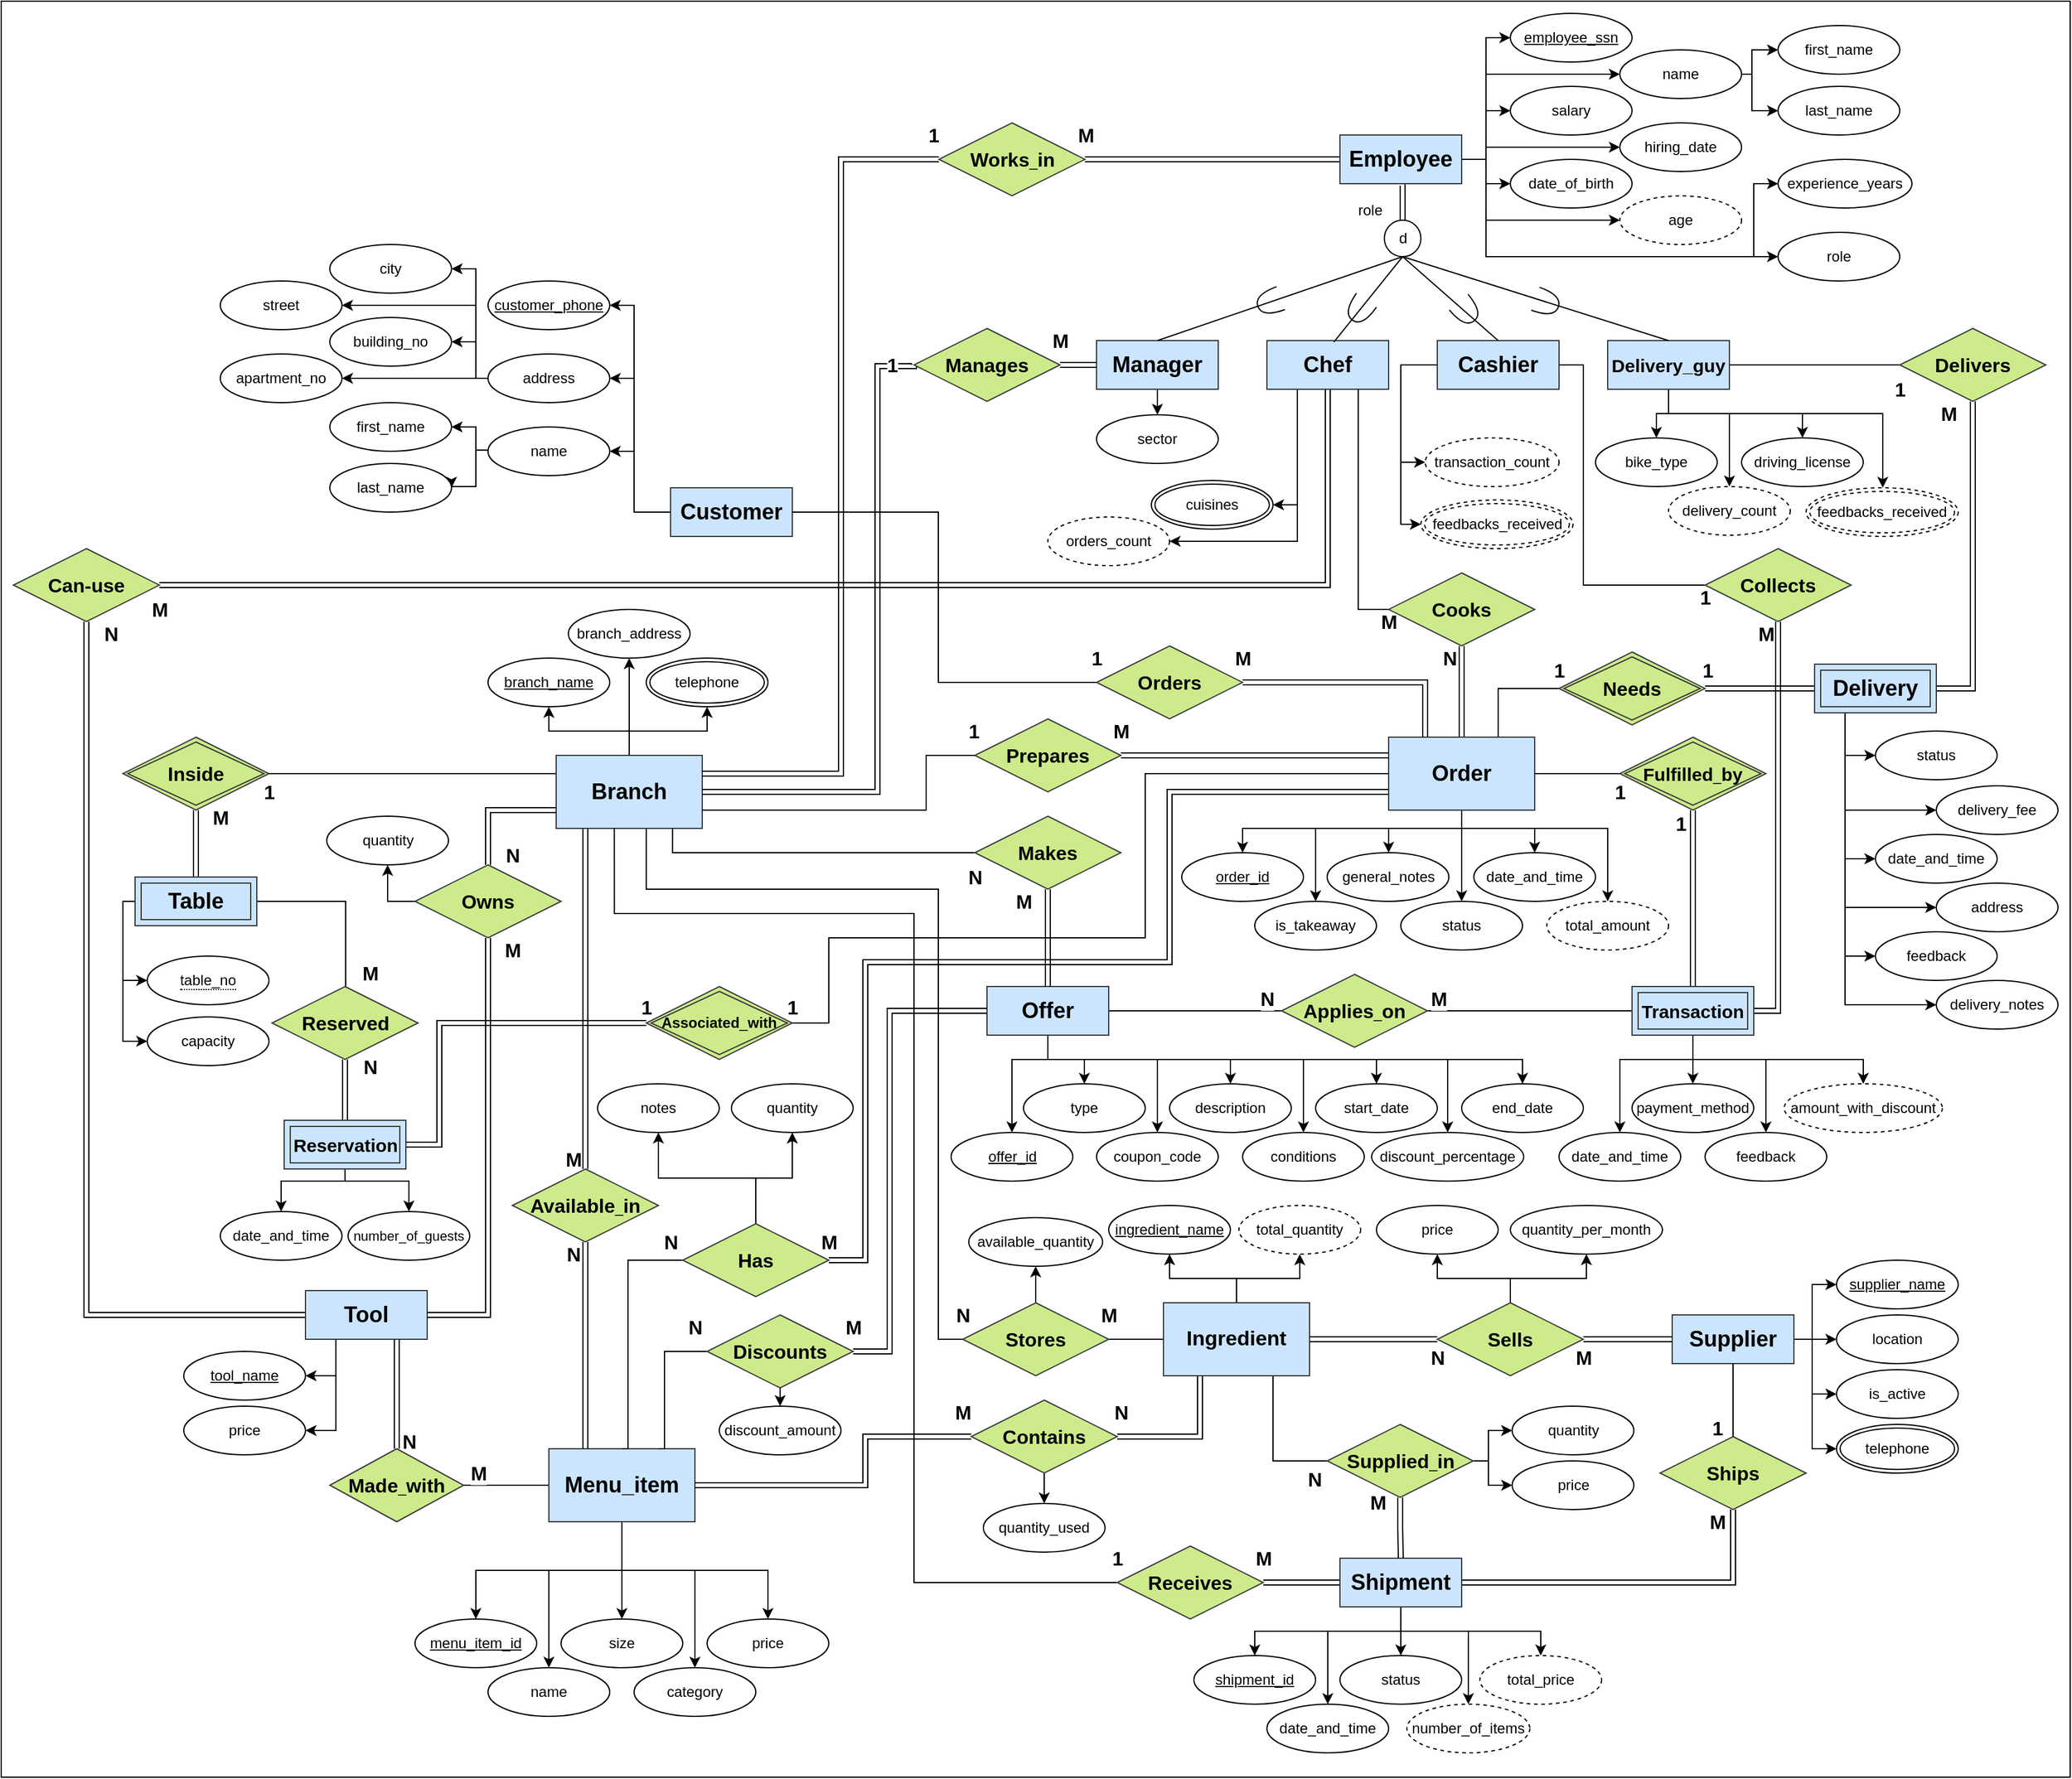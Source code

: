 <mxfile version="24.3.1" type="github">
  <diagram id="R2lEEEUBdFMjLlhIrx00" name="Page-1">
    <mxGraphModel dx="2470" dy="2525" grid="1" gridSize="10" guides="1" tooltips="1" connect="1" arrows="1" fold="1" page="1" pageScale="1" pageWidth="850" pageHeight="1100" math="0" shadow="0" extFonts="Permanent Marker^https://fonts.googleapis.com/css?family=Permanent+Marker">
      <root>
        <mxCell id="0" />
        <mxCell id="1" parent="0" />
        <mxCell id="ZeTHCQXDInpoZ87TwWve-1" value="" style="rounded=0;whiteSpace=wrap;html=1;" vertex="1" parent="1">
          <mxGeometry y="-1100" width="1700" height="1460" as="geometry" />
        </mxCell>
        <mxCell id="q9KjPtno_19c9KrTRLna-2" value="M" style="edgeStyle=orthogonalEdgeStyle;rounded=0;orthogonalLoop=1;jettySize=auto;html=1;entryX=1;entryY=0.5;entryDx=0;entryDy=0;endArrow=none;endFill=0;fontStyle=1;fontSize=16;" parent="1" source="q9KjPtno_19c9KrTRLna-8" target="q9KjPtno_19c9KrTRLna-26" edge="1">
          <mxGeometry x="0.667" y="-10" relative="1" as="geometry">
            <mxPoint as="offset" />
          </mxGeometry>
        </mxCell>
        <mxCell id="q9KjPtno_19c9KrTRLna-3" style="edgeStyle=orthogonalEdgeStyle;rounded=0;orthogonalLoop=1;jettySize=auto;html=1;exitX=0.5;exitY=1;exitDx=0;exitDy=0;entryX=0.5;entryY=0;entryDx=0;entryDy=0;" parent="1" source="q9KjPtno_19c9KrTRLna-8" target="q9KjPtno_19c9KrTRLna-17" edge="1">
          <mxGeometry relative="1" as="geometry" />
        </mxCell>
        <mxCell id="q9KjPtno_19c9KrTRLna-4" style="edgeStyle=orthogonalEdgeStyle;rounded=0;orthogonalLoop=1;jettySize=auto;html=1;exitX=0.5;exitY=1;exitDx=0;exitDy=0;entryX=0.5;entryY=0;entryDx=0;entryDy=0;" parent="1" source="q9KjPtno_19c9KrTRLna-8" target="q9KjPtno_19c9KrTRLna-16" edge="1">
          <mxGeometry relative="1" as="geometry">
            <Array as="points">
              <mxPoint x="510" y="190" />
              <mxPoint x="570" y="190" />
            </Array>
          </mxGeometry>
        </mxCell>
        <mxCell id="q9KjPtno_19c9KrTRLna-5" style="edgeStyle=orthogonalEdgeStyle;rounded=0;orthogonalLoop=1;jettySize=auto;html=1;exitX=0.5;exitY=1;exitDx=0;exitDy=0;entryX=0.5;entryY=0;entryDx=0;entryDy=0;" parent="1" source="q9KjPtno_19c9KrTRLna-8" target="q9KjPtno_19c9KrTRLna-18" edge="1">
          <mxGeometry relative="1" as="geometry" />
        </mxCell>
        <mxCell id="q9KjPtno_19c9KrTRLna-6" style="edgeStyle=orthogonalEdgeStyle;rounded=0;orthogonalLoop=1;jettySize=auto;html=1;exitX=0.5;exitY=1;exitDx=0;exitDy=0;entryX=0.5;entryY=0;entryDx=0;entryDy=0;" parent="1" source="q9KjPtno_19c9KrTRLna-8" target="q9KjPtno_19c9KrTRLna-9" edge="1">
          <mxGeometry relative="1" as="geometry">
            <Array as="points">
              <mxPoint x="510" y="190" />
              <mxPoint x="450" y="190" />
            </Array>
          </mxGeometry>
        </mxCell>
        <mxCell id="q9KjPtno_19c9KrTRLna-7" style="edgeStyle=orthogonalEdgeStyle;rounded=0;orthogonalLoop=1;jettySize=auto;html=1;exitX=0.5;exitY=1;exitDx=0;exitDy=0;entryX=0.5;entryY=0;entryDx=0;entryDy=0;" parent="1" source="q9KjPtno_19c9KrTRLna-8" target="q9KjPtno_19c9KrTRLna-10" edge="1">
          <mxGeometry relative="1" as="geometry" />
        </mxCell>
        <mxCell id="q9KjPtno_19c9KrTRLna-8" value="Menu_item" style="whiteSpace=wrap;html=1;align=center;fontStyle=1;fontSize=18;fillColor=#cce5ff;strokeColor=#36393d;" parent="1" vertex="1">
          <mxGeometry x="450" y="90" width="120" height="60" as="geometry" />
        </mxCell>
        <mxCell id="q9KjPtno_19c9KrTRLna-9" value="name" style="ellipse;whiteSpace=wrap;html=1;align=center;" parent="1" vertex="1">
          <mxGeometry x="400" y="270" width="100" height="40" as="geometry" />
        </mxCell>
        <mxCell id="q9KjPtno_19c9KrTRLna-10" value="menu_item_id" style="ellipse;whiteSpace=wrap;html=1;align=center;fontStyle=4;" parent="1" vertex="1">
          <mxGeometry x="340" y="230" width="100" height="40" as="geometry" />
        </mxCell>
        <mxCell id="q9KjPtno_19c9KrTRLna-11" style="edgeStyle=orthogonalEdgeStyle;rounded=0;orthogonalLoop=1;jettySize=auto;html=1;entryX=0.5;entryY=0;entryDx=0;entryDy=0;" parent="1" source="q9KjPtno_19c9KrTRLna-13" target="q9KjPtno_19c9KrTRLna-14" edge="1">
          <mxGeometry relative="1" as="geometry" />
        </mxCell>
        <mxCell id="q9KjPtno_19c9KrTRLna-12" value="N" style="edgeStyle=orthogonalEdgeStyle;rounded=0;orthogonalLoop=1;jettySize=auto;html=1;shape=link;entryX=0.25;entryY=1;entryDx=0;entryDy=0;fontStyle=1;fontSize=16;" parent="1" source="q9KjPtno_19c9KrTRLna-13" target="q9KjPtno_19c9KrTRLna-31" edge="1">
          <mxGeometry x="-0.948" y="20" relative="1" as="geometry">
            <mxPoint x="940" y="60" as="targetPoint" />
            <mxPoint as="offset" />
          </mxGeometry>
        </mxCell>
        <mxCell id="q9KjPtno_19c9KrTRLna-13" value="Contains" style="shape=rhombus;perimeter=rhombusPerimeter;whiteSpace=wrap;html=1;align=center;fontStyle=1;fontSize=16;fillColor=#cdeb8b;strokeColor=#36393d;" parent="1" vertex="1">
          <mxGeometry x="797" y="50" width="120" height="60" as="geometry" />
        </mxCell>
        <mxCell id="q9KjPtno_19c9KrTRLna-14" value="quantity_used" style="ellipse;whiteSpace=wrap;html=1;align=center;" parent="1" vertex="1">
          <mxGeometry x="807" y="135" width="100" height="40" as="geometry" />
        </mxCell>
        <mxCell id="q9KjPtno_19c9KrTRLna-15" value="M" style="shape=link;html=1;rounded=0;entryX=0;entryY=0.5;entryDx=0;entryDy=0;fontStyle=1;fontSize=16;" parent="1" source="q9KjPtno_19c9KrTRLna-8" target="q9KjPtno_19c9KrTRLna-13" edge="1">
          <mxGeometry x="0.948" y="20" relative="1" as="geometry">
            <mxPoint x="585" y="200" as="sourcePoint" />
            <mxPoint x="735" y="200" as="targetPoint" />
            <mxPoint as="offset" />
            <Array as="points">
              <mxPoint x="710" y="120" />
              <mxPoint x="710" y="80" />
            </Array>
          </mxGeometry>
        </mxCell>
        <mxCell id="q9KjPtno_19c9KrTRLna-16" value="category" style="ellipse;whiteSpace=wrap;html=1;align=center;" parent="1" vertex="1">
          <mxGeometry x="520" y="270" width="100" height="40" as="geometry" />
        </mxCell>
        <mxCell id="q9KjPtno_19c9KrTRLna-17" value="size" style="ellipse;whiteSpace=wrap;html=1;align=center;" parent="1" vertex="1">
          <mxGeometry x="460" y="230" width="100" height="40" as="geometry" />
        </mxCell>
        <mxCell id="q9KjPtno_19c9KrTRLna-18" value="price" style="ellipse;whiteSpace=wrap;html=1;align=center;" parent="1" vertex="1">
          <mxGeometry x="580" y="230" width="100" height="40" as="geometry" />
        </mxCell>
        <mxCell id="q9KjPtno_19c9KrTRLna-19" value="N" style="edgeStyle=orthogonalEdgeStyle;rounded=0;orthogonalLoop=1;jettySize=auto;html=1;exitX=0;exitY=0.5;exitDx=0;exitDy=0;entryX=0.5;entryY=1;entryDx=0;entryDy=0;endArrow=none;endFill=0;shape=link;fontStyle=1;fontSize=16;" parent="1" source="q9KjPtno_19c9KrTRLna-22" target="q9KjPtno_19c9KrTRLna-321" edge="1">
          <mxGeometry x="0.974" y="-20" relative="1" as="geometry">
            <mxPoint x="690" y="260" as="targetPoint" />
            <Array as="points">
              <mxPoint x="70" y="-20" />
            </Array>
            <mxPoint as="offset" />
          </mxGeometry>
        </mxCell>
        <mxCell id="q9KjPtno_19c9KrTRLna-20" style="edgeStyle=orthogonalEdgeStyle;rounded=0;orthogonalLoop=1;jettySize=auto;html=1;exitX=0.25;exitY=1;exitDx=0;exitDy=0;entryX=1;entryY=0.5;entryDx=0;entryDy=0;" parent="1" source="q9KjPtno_19c9KrTRLna-22" target="q9KjPtno_19c9KrTRLna-23" edge="1">
          <mxGeometry relative="1" as="geometry">
            <Array as="points">
              <mxPoint x="275" y="30" />
            </Array>
          </mxGeometry>
        </mxCell>
        <mxCell id="q9KjPtno_19c9KrTRLna-21" style="edgeStyle=orthogonalEdgeStyle;rounded=0;orthogonalLoop=1;jettySize=auto;html=1;exitX=0.25;exitY=1;exitDx=0;exitDy=0;entryX=1;entryY=0.5;entryDx=0;entryDy=0;" parent="1" source="q9KjPtno_19c9KrTRLna-22" target="q9KjPtno_19c9KrTRLna-24" edge="1">
          <mxGeometry relative="1" as="geometry">
            <Array as="points">
              <mxPoint x="275" y="75" />
            </Array>
          </mxGeometry>
        </mxCell>
        <mxCell id="q9KjPtno_19c9KrTRLna-22" value="Tool" style="whiteSpace=wrap;html=1;align=center;fontStyle=1;fontSize=18;fillColor=#cce5ff;strokeColor=#36393d;" parent="1" vertex="1">
          <mxGeometry x="250" y="-40" width="100" height="40" as="geometry" />
        </mxCell>
        <mxCell id="q9KjPtno_19c9KrTRLna-23" value="tool_name" style="ellipse;whiteSpace=wrap;html=1;align=center;fontStyle=4;" parent="1" vertex="1">
          <mxGeometry x="150" y="10" width="100" height="40" as="geometry" />
        </mxCell>
        <mxCell id="q9KjPtno_19c9KrTRLna-24" value="price" style="ellipse;whiteSpace=wrap;html=1;align=center;" parent="1" vertex="1">
          <mxGeometry x="150" y="55" width="100" height="40" as="geometry" />
        </mxCell>
        <mxCell id="q9KjPtno_19c9KrTRLna-25" value="N" style="edgeStyle=orthogonalEdgeStyle;rounded=0;orthogonalLoop=1;jettySize=auto;html=1;shape=link;entryX=0.75;entryY=1;entryDx=0;entryDy=0;exitX=0.5;exitY=0;exitDx=0;exitDy=0;fontStyle=1;fontSize=16;" parent="1" source="q9KjPtno_19c9KrTRLna-26" target="q9KjPtno_19c9KrTRLna-22" edge="1">
          <mxGeometry x="-0.857" y="-10" relative="1" as="geometry">
            <Array as="points" />
            <mxPoint x="325" y="70" as="sourcePoint" />
            <mxPoint x="325" y="-40" as="targetPoint" />
            <mxPoint as="offset" />
          </mxGeometry>
        </mxCell>
        <mxCell id="q9KjPtno_19c9KrTRLna-26" value="Made&lt;span style=&quot;font-size: 12px; font-weight: 400;&quot;&gt;_&lt;/span&gt;with" style="shape=rhombus;perimeter=rhombusPerimeter;whiteSpace=wrap;html=1;align=center;fontStyle=1;fontSize=16;fillColor=#cdeb8b;strokeColor=#36393d;" parent="1" vertex="1">
          <mxGeometry x="270" y="90" width="110" height="60" as="geometry" />
        </mxCell>
        <mxCell id="q9KjPtno_19c9KrTRLna-27" style="edgeStyle=orthogonalEdgeStyle;rounded=0;orthogonalLoop=1;jettySize=auto;html=1;entryX=0.5;entryY=1;entryDx=0;entryDy=0;" parent="1" source="q9KjPtno_19c9KrTRLna-31" target="q9KjPtno_19c9KrTRLna-57" edge="1">
          <mxGeometry relative="1" as="geometry">
            <Array as="points">
              <mxPoint x="1015" y="-50" />
              <mxPoint x="1067" y="-50" />
            </Array>
          </mxGeometry>
        </mxCell>
        <mxCell id="q9KjPtno_19c9KrTRLna-28" style="edgeStyle=orthogonalEdgeStyle;rounded=0;orthogonalLoop=1;jettySize=auto;html=1;entryX=0.5;entryY=1;entryDx=0;entryDy=0;" parent="1" source="q9KjPtno_19c9KrTRLna-31" target="q9KjPtno_19c9KrTRLna-46" edge="1">
          <mxGeometry relative="1" as="geometry">
            <Array as="points">
              <mxPoint x="1015" y="-50" />
              <mxPoint x="960" y="-50" />
            </Array>
          </mxGeometry>
        </mxCell>
        <mxCell id="q9KjPtno_19c9KrTRLna-29" value="M" style="edgeStyle=orthogonalEdgeStyle;rounded=0;orthogonalLoop=1;jettySize=auto;html=1;exitX=0;exitY=0.5;exitDx=0;exitDy=0;entryX=1;entryY=0.5;entryDx=0;entryDy=0;endArrow=none;endFill=0;fontStyle=1;fontSize=16;" parent="1" source="q9KjPtno_19c9KrTRLna-31" target="q9KjPtno_19c9KrTRLna-292" edge="1">
          <mxGeometry x="1" y="-20" relative="1" as="geometry">
            <mxPoint as="offset" />
          </mxGeometry>
        </mxCell>
        <mxCell id="q9KjPtno_19c9KrTRLna-30" value="N" style="edgeStyle=orthogonalEdgeStyle;rounded=0;orthogonalLoop=1;jettySize=auto;html=1;exitX=0.75;exitY=1;exitDx=0;exitDy=0;entryX=0;entryY=0.5;entryDx=0;entryDy=0;endArrow=none;endFill=0;fontStyle=1;fontSize=16;" parent="1" source="q9KjPtno_19c9KrTRLna-31" target="q9KjPtno_19c9KrTRLna-61" edge="1">
          <mxGeometry x="0.809" y="-15" relative="1" as="geometry">
            <mxPoint as="offset" />
          </mxGeometry>
        </mxCell>
        <mxCell id="q9KjPtno_19c9KrTRLna-31" value="Ingredient" style="whiteSpace=wrap;html=1;align=center;fontStyle=1;fontSize=17;fillColor=#cce5ff;strokeColor=#36393d;" parent="1" vertex="1">
          <mxGeometry x="955" y="-30" width="120" height="60" as="geometry" />
        </mxCell>
        <mxCell id="q9KjPtno_19c9KrTRLna-33" style="edgeStyle=orthogonalEdgeStyle;rounded=0;orthogonalLoop=1;jettySize=auto;html=1;entryX=0;entryY=0.5;entryDx=0;entryDy=0;exitX=1;exitY=0.5;exitDx=0;exitDy=0;" parent="1" source="q9KjPtno_19c9KrTRLna-37" target="q9KjPtno_19c9KrTRLna-47" edge="1">
          <mxGeometry relative="1" as="geometry">
            <Array as="points">
              <mxPoint x="1488" />
              <mxPoint x="1488" y="-45" />
            </Array>
          </mxGeometry>
        </mxCell>
        <mxCell id="q9KjPtno_19c9KrTRLna-34" style="edgeStyle=orthogonalEdgeStyle;rounded=0;orthogonalLoop=1;jettySize=auto;html=1;entryX=0;entryY=0.5;entryDx=0;entryDy=0;exitX=1;exitY=0.5;exitDx=0;exitDy=0;" parent="1" source="q9KjPtno_19c9KrTRLna-37" target="jkEgJ6Tg0IuruKc0SyGw-10" edge="1">
          <mxGeometry relative="1" as="geometry">
            <Array as="points">
              <mxPoint x="1488" />
              <mxPoint x="1488" y="90" />
            </Array>
            <mxPoint x="1508.0" y="65" as="targetPoint" />
          </mxGeometry>
        </mxCell>
        <mxCell id="q9KjPtno_19c9KrTRLna-35" style="edgeStyle=orthogonalEdgeStyle;rounded=0;orthogonalLoop=1;jettySize=auto;html=1;entryX=0;entryY=0.5;entryDx=0;entryDy=0;exitX=1;exitY=0.5;exitDx=0;exitDy=0;" parent="1" source="q9KjPtno_19c9KrTRLna-37" target="q9KjPtno_19c9KrTRLna-52" edge="1">
          <mxGeometry relative="1" as="geometry">
            <Array as="points">
              <mxPoint x="1508" />
            </Array>
          </mxGeometry>
        </mxCell>
        <mxCell id="q9KjPtno_19c9KrTRLna-36" style="edgeStyle=orthogonalEdgeStyle;rounded=0;orthogonalLoop=1;jettySize=auto;html=1;entryX=0;entryY=0.5;entryDx=0;entryDy=0;exitX=1;exitY=0.5;exitDx=0;exitDy=0;" parent="1" source="q9KjPtno_19c9KrTRLna-37" target="q9KjPtno_19c9KrTRLna-51" edge="1">
          <mxGeometry relative="1" as="geometry">
            <Array as="points">
              <mxPoint x="1488" />
              <mxPoint x="1488" y="45" />
            </Array>
            <mxPoint x="1593.0" y="25" as="targetPoint" />
          </mxGeometry>
        </mxCell>
        <mxCell id="q9KjPtno_19c9KrTRLna-37" value="Supplier" style="whiteSpace=wrap;html=1;align=center;fontStyle=1;fontSize=18;fillColor=#cce5ff;strokeColor=#36393d;" parent="1" vertex="1">
          <mxGeometry x="1373" y="-20" width="100" height="40" as="geometry" />
        </mxCell>
        <mxCell id="q9KjPtno_19c9KrTRLna-38" style="edgeStyle=orthogonalEdgeStyle;rounded=0;orthogonalLoop=1;jettySize=auto;html=1;entryX=0.5;entryY=0;entryDx=0;entryDy=0;exitX=0.5;exitY=1;exitDx=0;exitDy=0;" parent="1" source="q9KjPtno_19c9KrTRLna-45" target="q9KjPtno_19c9KrTRLna-48" edge="1">
          <mxGeometry relative="1" as="geometry">
            <Array as="points">
              <mxPoint x="1150" y="240" />
              <mxPoint x="1030" y="240" />
            </Array>
            <mxPoint x="1030" y="250" as="targetPoint" />
          </mxGeometry>
        </mxCell>
        <mxCell id="q9KjPtno_19c9KrTRLna-39" style="edgeStyle=orthogonalEdgeStyle;rounded=0;orthogonalLoop=1;jettySize=auto;html=1;entryX=0.5;entryY=0;entryDx=0;entryDy=0;exitX=0.5;exitY=1;exitDx=0;exitDy=0;" parent="1" source="q9KjPtno_19c9KrTRLna-45" target="q9KjPtno_19c9KrTRLna-50" edge="1">
          <mxGeometry relative="1" as="geometry">
            <Array as="points">
              <mxPoint x="1150" y="240" />
              <mxPoint x="1090" y="240" />
            </Array>
          </mxGeometry>
        </mxCell>
        <mxCell id="q9KjPtno_19c9KrTRLna-40" style="edgeStyle=orthogonalEdgeStyle;rounded=0;orthogonalLoop=1;jettySize=auto;html=1;entryX=0.5;entryY=0;entryDx=0;entryDy=0;exitX=0.5;exitY=1;exitDx=0;exitDy=0;" parent="1" source="q9KjPtno_19c9KrTRLna-45" target="q9KjPtno_19c9KrTRLna-49" edge="1">
          <mxGeometry relative="1" as="geometry">
            <Array as="points">
              <mxPoint x="1150" y="260" />
            </Array>
          </mxGeometry>
        </mxCell>
        <mxCell id="q9KjPtno_19c9KrTRLna-41" style="edgeStyle=orthogonalEdgeStyle;rounded=0;orthogonalLoop=1;jettySize=auto;html=1;entryX=0.5;entryY=0;entryDx=0;entryDy=0;exitX=0.5;exitY=1;exitDx=0;exitDy=0;" parent="1" source="q9KjPtno_19c9KrTRLna-45" target="q9KjPtno_19c9KrTRLna-55" edge="1">
          <mxGeometry relative="1" as="geometry">
            <Array as="points">
              <mxPoint x="1150" y="240" />
              <mxPoint x="1265" y="240" />
            </Array>
          </mxGeometry>
        </mxCell>
        <mxCell id="q9KjPtno_19c9KrTRLna-42" style="edgeStyle=orthogonalEdgeStyle;rounded=0;orthogonalLoop=1;jettySize=auto;html=1;entryX=0.5;entryY=0;entryDx=0;entryDy=0;exitX=0.5;exitY=1;exitDx=0;exitDy=0;" parent="1" source="q9KjPtno_19c9KrTRLna-45" target="q9KjPtno_19c9KrTRLna-56" edge="1">
          <mxGeometry relative="1" as="geometry">
            <Array as="points">
              <mxPoint x="1150" y="240" />
              <mxPoint x="1205" y="240" />
            </Array>
          </mxGeometry>
        </mxCell>
        <mxCell id="q9KjPtno_19c9KrTRLna-43" value="M" style="edgeStyle=orthogonalEdgeStyle;rounded=0;orthogonalLoop=1;jettySize=auto;html=1;exitX=0;exitY=0.5;exitDx=0;exitDy=0;entryX=1;entryY=0.5;entryDx=0;entryDy=0;endArrow=none;endFill=0;shape=link;fontStyle=1;fontSize=16;" parent="1" source="q9KjPtno_19c9KrTRLna-45" target="q9KjPtno_19c9KrTRLna-294" edge="1">
          <mxGeometry x="1" y="-20" relative="1" as="geometry">
            <mxPoint as="offset" />
          </mxGeometry>
        </mxCell>
        <mxCell id="q9KjPtno_19c9KrTRLna-44" value="M" style="edgeStyle=orthogonalEdgeStyle;rounded=0;orthogonalLoop=1;jettySize=auto;html=1;exitX=1;exitY=0.5;exitDx=0;exitDy=0;entryX=0.5;entryY=1;entryDx=0;entryDy=0;shape=link;fontStyle=1;fontSize=16;" parent="1" source="q9KjPtno_19c9KrTRLna-45" target="q9KjPtno_19c9KrTRLna-62" edge="1">
          <mxGeometry x="0.929" y="13" relative="1" as="geometry">
            <mxPoint as="offset" />
          </mxGeometry>
        </mxCell>
        <mxCell id="q9KjPtno_19c9KrTRLna-45" value="Shipment" style="whiteSpace=wrap;html=1;align=center;fontStyle=1;fontSize=18;fillColor=#cce5ff;strokeColor=#36393d;" parent="1" vertex="1">
          <mxGeometry x="1100" y="180" width="100" height="40" as="geometry" />
        </mxCell>
        <mxCell id="q9KjPtno_19c9KrTRLna-46" value="ingredient_name" style="ellipse;whiteSpace=wrap;html=1;align=center;fontStyle=4;" parent="1" vertex="1">
          <mxGeometry x="910" y="-110" width="100" height="40" as="geometry" />
        </mxCell>
        <mxCell id="q9KjPtno_19c9KrTRLna-47" value="supplier_name" style="ellipse;whiteSpace=wrap;html=1;align=center;fontStyle=4;" parent="1" vertex="1">
          <mxGeometry x="1508" y="-65" width="100" height="40" as="geometry" />
        </mxCell>
        <mxCell id="q9KjPtno_19c9KrTRLna-48" value="shipment_id" style="ellipse;whiteSpace=wrap;html=1;align=center;fontStyle=4;" parent="1" vertex="1">
          <mxGeometry x="980" y="260" width="100" height="40" as="geometry" />
        </mxCell>
        <mxCell id="q9KjPtno_19c9KrTRLna-49" value="status" style="ellipse;whiteSpace=wrap;html=1;align=center;" parent="1" vertex="1">
          <mxGeometry x="1100" y="260" width="100" height="40" as="geometry" />
        </mxCell>
        <mxCell id="q9KjPtno_19c9KrTRLna-50" value="date_and_time" style="ellipse;whiteSpace=wrap;html=1;align=center;" parent="1" vertex="1">
          <mxGeometry x="1040" y="300" width="100" height="40" as="geometry" />
        </mxCell>
        <mxCell id="q9KjPtno_19c9KrTRLna-51" value="is_active" style="ellipse;whiteSpace=wrap;html=1;align=center;" parent="1" vertex="1">
          <mxGeometry x="1508" y="25" width="100" height="40" as="geometry" />
        </mxCell>
        <mxCell id="q9KjPtno_19c9KrTRLna-52" value="location" style="ellipse;whiteSpace=wrap;html=1;align=center;" parent="1" vertex="1">
          <mxGeometry x="1508" y="-20" width="100" height="40" as="geometry" />
        </mxCell>
        <mxCell id="q9KjPtno_19c9KrTRLna-55" value="total_price" style="ellipse;whiteSpace=wrap;html=1;align=center;dashed=1;" parent="1" vertex="1">
          <mxGeometry x="1215" y="260" width="100" height="40" as="geometry" />
        </mxCell>
        <mxCell id="q9KjPtno_19c9KrTRLna-56" value="number_of_items" style="ellipse;whiteSpace=wrap;html=1;align=center;dashed=1;" parent="1" vertex="1">
          <mxGeometry x="1155" y="300" width="101" height="40" as="geometry" />
        </mxCell>
        <mxCell id="q9KjPtno_19c9KrTRLna-57" value="total_quantity" style="ellipse;whiteSpace=wrap;html=1;align=center;dashed=1;" parent="1" vertex="1">
          <mxGeometry x="1017" y="-110" width="100" height="40" as="geometry" />
        </mxCell>
        <mxCell id="q9KjPtno_19c9KrTRLna-58" style="edgeStyle=orthogonalEdgeStyle;rounded=0;orthogonalLoop=1;jettySize=auto;html=1;entryX=0;entryY=0.5;entryDx=0;entryDy=0;exitX=1;exitY=0.5;exitDx=0;exitDy=0;" parent="1" source="q9KjPtno_19c9KrTRLna-61" target="q9KjPtno_19c9KrTRLna-63" edge="1">
          <mxGeometry relative="1" as="geometry">
            <Array as="points">
              <mxPoint x="1222" y="100" />
              <mxPoint x="1222" y="120" />
            </Array>
          </mxGeometry>
        </mxCell>
        <mxCell id="q9KjPtno_19c9KrTRLna-59" style="edgeStyle=orthogonalEdgeStyle;rounded=0;orthogonalLoop=1;jettySize=auto;html=1;entryX=0;entryY=0.5;entryDx=0;entryDy=0;exitX=1;exitY=0.5;exitDx=0;exitDy=0;" parent="1" source="q9KjPtno_19c9KrTRLna-61" target="q9KjPtno_19c9KrTRLna-70" edge="1">
          <mxGeometry relative="1" as="geometry">
            <Array as="points">
              <mxPoint x="1222" y="100" />
              <mxPoint x="1222" y="75" />
            </Array>
          </mxGeometry>
        </mxCell>
        <mxCell id="q9KjPtno_19c9KrTRLna-60" value="M" style="edgeStyle=orthogonalEdgeStyle;rounded=0;orthogonalLoop=1;jettySize=auto;html=1;exitX=0.5;exitY=1;exitDx=0;exitDy=0;entryX=0.5;entryY=0;entryDx=0;entryDy=0;shape=link;fontStyle=1;fontSize=16;" parent="1" source="q9KjPtno_19c9KrTRLna-61" target="q9KjPtno_19c9KrTRLna-45" edge="1">
          <mxGeometry x="-0.847" y="-19" relative="1" as="geometry">
            <mxPoint as="offset" />
          </mxGeometry>
        </mxCell>
        <mxCell id="q9KjPtno_19c9KrTRLna-61" value="Supplied&lt;span style=&quot;font-size: 12px; font-weight: 400;&quot;&gt;_&lt;/span&gt;in" style="shape=rhombus;perimeter=rhombusPerimeter;whiteSpace=wrap;html=1;align=center;fontStyle=1;fontSize=16;fillColor=#cdeb8b;strokeColor=#36393d;" parent="1" vertex="1">
          <mxGeometry x="1089.5" y="70" width="120" height="60" as="geometry" />
        </mxCell>
        <mxCell id="q9KjPtno_19c9KrTRLna-62" value="Ships" style="shape=rhombus;perimeter=rhombusPerimeter;whiteSpace=wrap;html=1;align=center;fontStyle=1;fontSize=16;fillColor=#cdeb8b;strokeColor=#36393d;" parent="1" vertex="1">
          <mxGeometry x="1363" y="80" width="120" height="60" as="geometry" />
        </mxCell>
        <mxCell id="q9KjPtno_19c9KrTRLna-63" value="price" style="ellipse;whiteSpace=wrap;html=1;align=center;" parent="1" vertex="1">
          <mxGeometry x="1241.5" y="100" width="100" height="40" as="geometry" />
        </mxCell>
        <mxCell id="q9KjPtno_19c9KrTRLna-64" value="1" style="endArrow=none;html=1;rounded=0;exitX=0.5;exitY=1;exitDx=0;exitDy=0;fontStyle=1;fontSize=16;entryX=0.5;entryY=0;entryDx=0;entryDy=0;" parent="1" source="q9KjPtno_19c9KrTRLna-37" target="q9KjPtno_19c9KrTRLna-62" edge="1">
          <mxGeometry x="0.743" y="-13" relative="1" as="geometry">
            <mxPoint x="1353" y="65" as="sourcePoint" />
            <mxPoint x="1421" y="85" as="targetPoint" />
            <mxPoint as="offset" />
          </mxGeometry>
        </mxCell>
        <mxCell id="jkEgJ6Tg0IuruKc0SyGw-80" style="edgeStyle=orthogonalEdgeStyle;rounded=0;orthogonalLoop=1;jettySize=auto;html=1;exitX=0.5;exitY=0;exitDx=0;exitDy=0;entryX=0.5;entryY=1;entryDx=0;entryDy=0;" parent="1" source="q9KjPtno_19c9KrTRLna-67" target="q9KjPtno_19c9KrTRLna-338" edge="1">
          <mxGeometry relative="1" as="geometry" />
        </mxCell>
        <mxCell id="jkEgJ6Tg0IuruKc0SyGw-81" style="edgeStyle=orthogonalEdgeStyle;rounded=0;orthogonalLoop=1;jettySize=auto;html=1;exitX=0.5;exitY=0;exitDx=0;exitDy=0;entryX=0.5;entryY=1;entryDx=0;entryDy=0;" parent="1" source="q9KjPtno_19c9KrTRLna-67" target="q9KjPtno_19c9KrTRLna-337" edge="1">
          <mxGeometry relative="1" as="geometry" />
        </mxCell>
        <mxCell id="q9KjPtno_19c9KrTRLna-67" value="Sells" style="shape=rhombus;perimeter=rhombusPerimeter;whiteSpace=wrap;html=1;align=center;fontStyle=1;fontSize=16;fillColor=#cdeb8b;strokeColor=#36393d;" parent="1" vertex="1">
          <mxGeometry x="1180" y="-30" width="120" height="60" as="geometry" />
        </mxCell>
        <mxCell id="q9KjPtno_19c9KrTRLna-68" value="N" style="shape=link;html=1;rounded=0;entryX=0;entryY=0.5;entryDx=0;entryDy=0;exitX=1;exitY=0.5;exitDx=0;exitDy=0;fontStyle=1;fontSize=16;" parent="1" source="q9KjPtno_19c9KrTRLna-31" target="q9KjPtno_19c9KrTRLna-67" edge="1">
          <mxGeometry x="1" y="-15" relative="1" as="geometry">
            <mxPoint x="1090" as="sourcePoint" />
            <mxPoint x="1155" as="targetPoint" />
            <mxPoint as="offset" />
            <Array as="points">
              <mxPoint x="1130" />
            </Array>
          </mxGeometry>
        </mxCell>
        <mxCell id="q9KjPtno_19c9KrTRLna-69" value="M" style="shape=link;html=1;rounded=0;exitX=0;exitY=0.5;exitDx=0;exitDy=0;entryX=1;entryY=0.5;entryDx=0;entryDy=0;fontStyle=1;fontSize=16;" parent="1" source="q9KjPtno_19c9KrTRLna-37" target="q9KjPtno_19c9KrTRLna-67" edge="1">
          <mxGeometry x="1" y="15" relative="1" as="geometry">
            <mxPoint x="1135" y="70" as="sourcePoint" />
            <mxPoint x="1265" y="-20" as="targetPoint" />
            <mxPoint as="offset" />
          </mxGeometry>
        </mxCell>
        <mxCell id="q9KjPtno_19c9KrTRLna-70" value="&lt;div&gt;&lt;span style=&quot;background-color: initial;&quot;&gt;quantity&lt;/span&gt;&lt;br&gt;&lt;/div&gt;" style="ellipse;whiteSpace=wrap;html=1;align=center;" parent="1" vertex="1">
          <mxGeometry x="1241.5" y="55" width="100" height="40" as="geometry" />
        </mxCell>
        <mxCell id="q9KjPtno_19c9KrTRLna-71" style="edgeStyle=orthogonalEdgeStyle;rounded=0;orthogonalLoop=1;jettySize=auto;html=1;exitX=0.5;exitY=1;exitDx=0;exitDy=0;entryX=0.5;entryY=0;entryDx=0;entryDy=0;shape=link;" parent="1" source="q9KjPtno_19c9KrTRLna-81" target="q9KjPtno_19c9KrTRLna-101" edge="1">
          <mxGeometry relative="1" as="geometry" />
        </mxCell>
        <mxCell id="q9KjPtno_19c9KrTRLna-72" value="M" style="edgeStyle=orthogonalEdgeStyle;rounded=0;orthogonalLoop=1;jettySize=auto;html=1;exitX=0;exitY=0.5;exitDx=0;exitDy=0;entryX=1;entryY=0.5;entryDx=0;entryDy=0;shape=link;fontStyle=1;fontSize=16;" parent="1" source="q9KjPtno_19c9KrTRLna-81" target="q9KjPtno_19c9KrTRLna-301" edge="1">
          <mxGeometry x="1" y="-20" relative="1" as="geometry">
            <mxPoint as="offset" />
          </mxGeometry>
        </mxCell>
        <mxCell id="q9KjPtno_19c9KrTRLna-73" style="edgeStyle=orthogonalEdgeStyle;rounded=0;orthogonalLoop=1;jettySize=auto;html=1;exitX=1;exitY=0.5;exitDx=0;exitDy=0;entryX=0;entryY=0.5;entryDx=0;entryDy=0;" parent="1" source="q9KjPtno_19c9KrTRLna-81" target="q9KjPtno_19c9KrTRLna-84" edge="1">
          <mxGeometry relative="1" as="geometry">
            <Array as="points">
              <mxPoint x="1220" y="-970" />
              <mxPoint x="1220" y="-1040" />
            </Array>
          </mxGeometry>
        </mxCell>
        <mxCell id="q9KjPtno_19c9KrTRLna-74" style="edgeStyle=orthogonalEdgeStyle;rounded=0;orthogonalLoop=1;jettySize=auto;html=1;exitX=1;exitY=0.5;exitDx=0;exitDy=0;entryX=0;entryY=0.5;entryDx=0;entryDy=0;" parent="1" source="q9KjPtno_19c9KrTRLna-81" target="q9KjPtno_19c9KrTRLna-86" edge="1">
          <mxGeometry relative="1" as="geometry">
            <Array as="points">
              <mxPoint x="1220" y="-970" />
              <mxPoint x="1220" y="-1070" />
            </Array>
          </mxGeometry>
        </mxCell>
        <mxCell id="q9KjPtno_19c9KrTRLna-75" style="edgeStyle=orthogonalEdgeStyle;rounded=0;orthogonalLoop=1;jettySize=auto;html=1;exitX=1;exitY=0.5;exitDx=0;exitDy=0;entryX=0;entryY=0.5;entryDx=0;entryDy=0;" parent="1" source="q9KjPtno_19c9KrTRLna-81" target="q9KjPtno_19c9KrTRLna-85" edge="1">
          <mxGeometry relative="1" as="geometry">
            <Array as="points">
              <mxPoint x="1220" y="-970" />
              <mxPoint x="1220" y="-950" />
            </Array>
          </mxGeometry>
        </mxCell>
        <mxCell id="q9KjPtno_19c9KrTRLna-76" style="edgeStyle=orthogonalEdgeStyle;rounded=0;orthogonalLoop=1;jettySize=auto;html=1;exitX=1;exitY=0.5;exitDx=0;exitDy=0;entryX=0;entryY=0.5;entryDx=0;entryDy=0;" parent="1" source="q9KjPtno_19c9KrTRLna-81" target="q9KjPtno_19c9KrTRLna-336" edge="1">
          <mxGeometry relative="1" as="geometry">
            <Array as="points">
              <mxPoint x="1220" y="-970" />
              <mxPoint x="1220" y="-920" />
            </Array>
          </mxGeometry>
        </mxCell>
        <mxCell id="q9KjPtno_19c9KrTRLna-77" style="edgeStyle=orthogonalEdgeStyle;rounded=0;orthogonalLoop=1;jettySize=auto;html=1;exitX=1;exitY=0.5;exitDx=0;exitDy=0;entryX=0;entryY=0.5;entryDx=0;entryDy=0;" parent="1" source="q9KjPtno_19c9KrTRLna-81" target="q9KjPtno_19c9KrTRLna-351" edge="1">
          <mxGeometry relative="1" as="geometry">
            <Array as="points">
              <mxPoint x="1220" y="-970" />
              <mxPoint x="1220" y="-1010" />
            </Array>
          </mxGeometry>
        </mxCell>
        <mxCell id="q9KjPtno_19c9KrTRLna-78" style="edgeStyle=orthogonalEdgeStyle;rounded=0;orthogonalLoop=1;jettySize=auto;html=1;exitX=1;exitY=0.5;exitDx=0;exitDy=0;entryX=0;entryY=0.5;entryDx=0;entryDy=0;" parent="1" source="q9KjPtno_19c9KrTRLna-81" target="q9KjPtno_19c9KrTRLna-352" edge="1">
          <mxGeometry relative="1" as="geometry">
            <Array as="points">
              <mxPoint x="1220" y="-970" />
              <mxPoint x="1220" y="-980" />
            </Array>
          </mxGeometry>
        </mxCell>
        <mxCell id="q9KjPtno_19c9KrTRLna-79" style="edgeStyle=orthogonalEdgeStyle;rounded=0;orthogonalLoop=1;jettySize=auto;html=1;exitX=1;exitY=0.5;exitDx=0;exitDy=0;entryX=0;entryY=0.5;entryDx=0;entryDy=0;" parent="1" source="q9KjPtno_19c9KrTRLna-81" target="q9KjPtno_19c9KrTRLna-354" edge="1">
          <mxGeometry relative="1" as="geometry">
            <Array as="points">
              <mxPoint x="1220" y="-970" />
              <mxPoint x="1220" y="-890" />
            </Array>
          </mxGeometry>
        </mxCell>
        <mxCell id="q9KjPtno_19c9KrTRLna-80" style="edgeStyle=orthogonalEdgeStyle;rounded=0;orthogonalLoop=1;jettySize=auto;html=1;exitX=1;exitY=0.5;exitDx=0;exitDy=0;entryX=0;entryY=0.5;entryDx=0;entryDy=0;" parent="1" source="q9KjPtno_19c9KrTRLna-81" target="q9KjPtno_19c9KrTRLna-353" edge="1">
          <mxGeometry relative="1" as="geometry">
            <Array as="points">
              <mxPoint x="1220" y="-970" />
              <mxPoint x="1220" y="-890" />
              <mxPoint x="1440" y="-890" />
              <mxPoint x="1440" y="-950" />
            </Array>
          </mxGeometry>
        </mxCell>
        <mxCell id="q9KjPtno_19c9KrTRLna-81" value="Employee" style="whiteSpace=wrap;html=1;align=center;fontStyle=1;fontSize=18;fillColor=#cce5ff;strokeColor=#36393d;" parent="1" vertex="1">
          <mxGeometry x="1100" y="-990" width="100" height="40" as="geometry" />
        </mxCell>
        <mxCell id="q9KjPtno_19c9KrTRLna-82" style="edgeStyle=orthogonalEdgeStyle;rounded=0;orthogonalLoop=1;jettySize=auto;html=1;exitX=1;exitY=0.5;exitDx=0;exitDy=0;entryX=0;entryY=0.5;entryDx=0;entryDy=0;" parent="1" source="q9KjPtno_19c9KrTRLna-84" target="q9KjPtno_19c9KrTRLna-348" edge="1">
          <mxGeometry relative="1" as="geometry">
            <Array as="points">
              <mxPoint x="1438.5" y="-1040" />
              <mxPoint x="1438.5" y="-1060" />
            </Array>
          </mxGeometry>
        </mxCell>
        <mxCell id="q9KjPtno_19c9KrTRLna-83" style="edgeStyle=orthogonalEdgeStyle;rounded=0;orthogonalLoop=1;jettySize=auto;html=1;exitX=1;exitY=0.5;exitDx=0;exitDy=0;entryX=0;entryY=0.5;entryDx=0;entryDy=0;" parent="1" source="q9KjPtno_19c9KrTRLna-84" target="q9KjPtno_19c9KrTRLna-347" edge="1">
          <mxGeometry relative="1" as="geometry">
            <Array as="points">
              <mxPoint x="1438.5" y="-1040" />
              <mxPoint x="1438.5" y="-1010" />
            </Array>
          </mxGeometry>
        </mxCell>
        <mxCell id="q9KjPtno_19c9KrTRLna-84" value="name" style="ellipse;whiteSpace=wrap;html=1;align=center;" parent="1" vertex="1">
          <mxGeometry x="1330" y="-1060" width="100" height="40" as="geometry" />
        </mxCell>
        <mxCell id="q9KjPtno_19c9KrTRLna-85" value="date_of_birth" style="ellipse;whiteSpace=wrap;html=1;align=center;" parent="1" vertex="1">
          <mxGeometry x="1240" y="-970" width="100" height="40" as="geometry" />
        </mxCell>
        <mxCell id="q9KjPtno_19c9KrTRLna-86" value="employee_ssn" style="ellipse;whiteSpace=wrap;html=1;align=center;fontStyle=4;" parent="1" vertex="1">
          <mxGeometry x="1240" y="-1090" width="100" height="40" as="geometry" />
        </mxCell>
        <mxCell id="q9KjPtno_19c9KrTRLna-87" style="edgeStyle=orthogonalEdgeStyle;rounded=0;orthogonalLoop=1;jettySize=auto;html=1;exitX=0.5;exitY=1;exitDx=0;exitDy=0;entryX=0.5;entryY=0;entryDx=0;entryDy=0;" parent="1" target="q9KjPtno_19c9KrTRLna-88" edge="1">
          <mxGeometry relative="1" as="geometry">
            <mxPoint x="1370" y="-781" as="sourcePoint" />
            <Array as="points">
              <mxPoint x="1370" y="-761" />
              <mxPoint x="1360" y="-761" />
            </Array>
          </mxGeometry>
        </mxCell>
        <mxCell id="q9KjPtno_19c9KrTRLna-88" value="bike_type" style="ellipse;whiteSpace=wrap;html=1;align=center;" parent="1" vertex="1">
          <mxGeometry x="1310" y="-741" width="100" height="40" as="geometry" />
        </mxCell>
        <mxCell id="q9KjPtno_19c9KrTRLna-89" value="M" style="edgeStyle=orthogonalEdgeStyle;rounded=0;orthogonalLoop=1;jettySize=auto;html=1;exitX=0.5;exitY=1;exitDx=0;exitDy=0;entryX=1;entryY=0.5;entryDx=0;entryDy=0;shape=link;fontStyle=1;fontSize=16;" parent="1" source="q9KjPtno_19c9KrTRLna-92" target="q9KjPtno_19c9KrTRLna-321" edge="1">
          <mxGeometry x="1" y="20" relative="1" as="geometry">
            <mxPoint as="offset" />
            <Array as="points">
              <mxPoint x="1090" y="-620" />
            </Array>
          </mxGeometry>
        </mxCell>
        <mxCell id="q9KjPtno_19c9KrTRLna-90" style="edgeStyle=orthogonalEdgeStyle;rounded=0;orthogonalLoop=1;jettySize=auto;html=1;exitX=0.25;exitY=1;exitDx=0;exitDy=0;entryX=1;entryY=0.5;entryDx=0;entryDy=0;" parent="1" source="q9KjPtno_19c9KrTRLna-92" target="q9KjPtno_19c9KrTRLna-356" edge="1">
          <mxGeometry relative="1" as="geometry">
            <Array as="points">
              <mxPoint x="1065" y="-686" />
            </Array>
          </mxGeometry>
        </mxCell>
        <mxCell id="q9KjPtno_19c9KrTRLna-91" style="edgeStyle=orthogonalEdgeStyle;rounded=0;orthogonalLoop=1;jettySize=auto;html=1;exitX=0.25;exitY=1;exitDx=0;exitDy=0;entryX=1;entryY=0.5;entryDx=0;entryDy=0;" parent="1" source="q9KjPtno_19c9KrTRLna-92" target="q9KjPtno_19c9KrTRLna-355" edge="1">
          <mxGeometry relative="1" as="geometry">
            <Array as="points">
              <mxPoint x="1065" y="-656" />
            </Array>
          </mxGeometry>
        </mxCell>
        <mxCell id="q9KjPtno_19c9KrTRLna-92" value="Chef" style="whiteSpace=wrap;html=1;align=center;fontStyle=1;fontSize=18;fillColor=#cce5ff;strokeColor=#36393d;" parent="1" vertex="1">
          <mxGeometry x="1040" y="-821" width="100" height="40" as="geometry" />
        </mxCell>
        <mxCell id="q9KjPtno_19c9KrTRLna-93" value="1" style="edgeStyle=orthogonalEdgeStyle;rounded=0;orthogonalLoop=1;jettySize=auto;html=1;entryX=0;entryY=0.5;entryDx=0;entryDy=0;endArrow=none;endFill=0;fontStyle=1;fontSize=16;exitX=1;exitY=0.5;exitDx=0;exitDy=0;" parent="1" source="q9KjPtno_19c9KrTRLna-96" target="q9KjPtno_19c9KrTRLna-323" edge="1">
          <mxGeometry x="1" y="-10" relative="1" as="geometry">
            <mxPoint as="offset" />
            <mxPoint x="1280" y="-800" as="sourcePoint" />
            <Array as="points">
              <mxPoint x="1300" y="-801" />
              <mxPoint x="1300" y="-620" />
            </Array>
          </mxGeometry>
        </mxCell>
        <mxCell id="q9KjPtno_19c9KrTRLna-94" style="edgeStyle=orthogonalEdgeStyle;rounded=0;orthogonalLoop=1;jettySize=auto;html=1;exitX=0;exitY=0.5;exitDx=0;exitDy=0;entryX=0;entryY=0.5;entryDx=0;entryDy=0;" parent="1" source="q9KjPtno_19c9KrTRLna-96" target="q9KjPtno_19c9KrTRLna-358" edge="1">
          <mxGeometry relative="1" as="geometry">
            <mxPoint x="1150" y="-761" as="targetPoint" />
            <Array as="points">
              <mxPoint x="1150" y="-801" />
              <mxPoint x="1150" y="-721" />
            </Array>
          </mxGeometry>
        </mxCell>
        <mxCell id="q9KjPtno_19c9KrTRLna-95" style="edgeStyle=orthogonalEdgeStyle;rounded=0;orthogonalLoop=1;jettySize=auto;html=1;exitX=0;exitY=0.5;exitDx=0;exitDy=0;entryX=0;entryY=0.5;entryDx=0;entryDy=0;" parent="1" source="q9KjPtno_19c9KrTRLna-96" target="q9KjPtno_19c9KrTRLna-357" edge="1">
          <mxGeometry relative="1" as="geometry">
            <Array as="points">
              <mxPoint x="1150" y="-801" />
              <mxPoint x="1150" y="-670" />
            </Array>
          </mxGeometry>
        </mxCell>
        <mxCell id="q9KjPtno_19c9KrTRLna-96" value="Cashier" style="whiteSpace=wrap;html=1;align=center;fontStyle=1;fontSize=18;fillColor=#cce5ff;strokeColor=#36393d;" parent="1" vertex="1">
          <mxGeometry x="1180" y="-821" width="100" height="40" as="geometry" />
        </mxCell>
        <mxCell id="jkEgJ6Tg0IuruKc0SyGw-70" style="edgeStyle=orthogonalEdgeStyle;rounded=0;orthogonalLoop=1;jettySize=auto;html=1;exitX=0.5;exitY=1;exitDx=0;exitDy=0;entryX=0.5;entryY=0;entryDx=0;entryDy=0;" parent="1" source="q9KjPtno_19c9KrTRLna-98" target="q9KjPtno_19c9KrTRLna-99" edge="1">
          <mxGeometry relative="1" as="geometry" />
        </mxCell>
        <mxCell id="q9KjPtno_19c9KrTRLna-98" value="Manager" style="whiteSpace=wrap;html=1;align=center;fontStyle=1;fontSize=18;fillColor=#cce5ff;strokeColor=#36393d;" parent="1" vertex="1">
          <mxGeometry x="900" y="-821" width="100" height="40" as="geometry" />
        </mxCell>
        <mxCell id="q9KjPtno_19c9KrTRLna-99" value="sector" style="ellipse;whiteSpace=wrap;html=1;align=center;" parent="1" vertex="1">
          <mxGeometry x="900" y="-760" width="100" height="40" as="geometry" />
        </mxCell>
        <mxCell id="q9KjPtno_19c9KrTRLna-100" style="edgeStyle=orthogonalEdgeStyle;rounded=0;orthogonalLoop=1;jettySize=auto;html=1;entryX=0.5;entryY=0;entryDx=0;entryDy=0;exitX=0.5;exitY=1;exitDx=0;exitDy=0;" parent="1" target="q9KjPtno_19c9KrTRLna-340" edge="1">
          <mxGeometry relative="1" as="geometry">
            <Array as="points">
              <mxPoint x="1370" y="-761" />
              <mxPoint x="1480" y="-761" />
            </Array>
            <mxPoint x="1409.5" y="-681" as="targetPoint" />
            <mxPoint x="1370" y="-781" as="sourcePoint" />
          </mxGeometry>
        </mxCell>
        <mxCell id="q9KjPtno_19c9KrTRLna-101" value="d" style="ellipse;whiteSpace=wrap;html=1;aspect=fixed;" parent="1" vertex="1">
          <mxGeometry x="1136.5" y="-920" width="30" height="30" as="geometry" />
        </mxCell>
        <mxCell id="q9KjPtno_19c9KrTRLna-102" value="" style="ellipse;whiteSpace=wrap;html=1;align=center;aspect=fixed;fillColor=none;strokeColor=none;resizable=0;perimeter=centerPerimeter;rotatable=0;allowArrows=0;points=[];outlineConnect=1;" parent="1" vertex="1">
          <mxGeometry x="1171.5" y="-851" width="10" height="10" as="geometry" />
        </mxCell>
        <mxCell id="q9KjPtno_19c9KrTRLna-103" value="" style="endArrow=none;html=1;rounded=0;exitX=0.5;exitY=1;exitDx=0;exitDy=0;entryX=0.5;entryY=0;entryDx=0;entryDy=0;" parent="1" source="q9KjPtno_19c9KrTRLna-101" target="q9KjPtno_19c9KrTRLna-98" edge="1">
          <mxGeometry relative="1" as="geometry">
            <mxPoint x="1101.5" y="-880" as="sourcePoint" />
            <mxPoint x="1261.5" y="-880" as="targetPoint" />
          </mxGeometry>
        </mxCell>
        <mxCell id="q9KjPtno_19c9KrTRLna-104" value="" style="shape=requiredInterface;html=1;verticalLabelPosition=bottom;sketch=0;rotation=160;" parent="1" vertex="1">
          <mxGeometry x="1032" y="-862.5" width="20" height="20" as="geometry" />
        </mxCell>
        <mxCell id="q9KjPtno_19c9KrTRLna-105" value="" style="shape=requiredInterface;html=1;verticalLabelPosition=bottom;sketch=0;rotation=50;" parent="1" vertex="1">
          <mxGeometry x="1194" y="-855" width="20" height="20" as="geometry" />
        </mxCell>
        <mxCell id="q9KjPtno_19c9KrTRLna-106" value="" style="endArrow=none;html=1;rounded=0;entryX=0.5;entryY=1;entryDx=0;entryDy=0;exitX=0.55;exitY=0.031;exitDx=0;exitDy=0;exitPerimeter=0;" parent="1" source="q9KjPtno_19c9KrTRLna-92" target="q9KjPtno_19c9KrTRLna-101" edge="1">
          <mxGeometry relative="1" as="geometry">
            <mxPoint x="1021.5" y="-860" as="sourcePoint" />
            <mxPoint x="1181.5" y="-860" as="targetPoint" />
          </mxGeometry>
        </mxCell>
        <mxCell id="q9KjPtno_19c9KrTRLna-107" value="" style="shape=requiredInterface;html=1;verticalLabelPosition=bottom;sketch=0;rotation=20;" parent="1" vertex="1">
          <mxGeometry x="1260" y="-862" width="20" height="20" as="geometry" />
        </mxCell>
        <mxCell id="q9KjPtno_19c9KrTRLna-108" value="" style="endArrow=none;html=1;rounded=0;exitX=0.5;exitY=1;exitDx=0;exitDy=0;entryX=0.5;entryY=0;entryDx=0;entryDy=0;" parent="1" source="q9KjPtno_19c9KrTRLna-101" target="q9KjPtno_19c9KrTRLna-96" edge="1">
          <mxGeometry relative="1" as="geometry">
            <mxPoint x="1161.5" y="-860" as="sourcePoint" />
            <mxPoint x="1321.5" y="-860" as="targetPoint" />
          </mxGeometry>
        </mxCell>
        <mxCell id="jkEgJ6Tg0IuruKc0SyGw-61" style="edgeStyle=orthogonalEdgeStyle;rounded=0;orthogonalLoop=1;jettySize=auto;html=1;entryX=1;entryY=0.5;entryDx=0;entryDy=0;exitX=0;exitY=0.5;exitDx=0;exitDy=0;" parent="1" source="q9KjPtno_19c9KrTRLna-112" target="q9KjPtno_19c9KrTRLna-116" edge="1">
          <mxGeometry relative="1" as="geometry">
            <mxPoint x="520" y="-710" as="sourcePoint" />
            <Array as="points">
              <mxPoint x="520" y="-680" />
              <mxPoint x="520" y="-730" />
            </Array>
          </mxGeometry>
        </mxCell>
        <mxCell id="jkEgJ6Tg0IuruKc0SyGw-64" style="edgeStyle=orthogonalEdgeStyle;rounded=0;orthogonalLoop=1;jettySize=auto;html=1;entryX=1;entryY=0.5;entryDx=0;entryDy=0;exitX=0;exitY=0.5;exitDx=0;exitDy=0;" parent="1" source="q9KjPtno_19c9KrTRLna-112" target="q9KjPtno_19c9KrTRLna-121" edge="1">
          <mxGeometry relative="1" as="geometry">
            <mxPoint x="520" y="-710" as="sourcePoint" />
            <Array as="points">
              <mxPoint x="520" y="-680" />
              <mxPoint x="520" y="-790" />
            </Array>
          </mxGeometry>
        </mxCell>
        <mxCell id="jkEgJ6Tg0IuruKc0SyGw-69" style="edgeStyle=orthogonalEdgeStyle;rounded=0;orthogonalLoop=1;jettySize=auto;html=1;entryX=1;entryY=0.5;entryDx=0;entryDy=0;exitX=0;exitY=0.5;exitDx=0;exitDy=0;" parent="1" source="q9KjPtno_19c9KrTRLna-112" target="q9KjPtno_19c9KrTRLna-113" edge="1">
          <mxGeometry relative="1" as="geometry">
            <mxPoint x="520" y="-710" as="sourcePoint" />
            <Array as="points">
              <mxPoint x="520" y="-680" />
              <mxPoint x="520" y="-850" />
            </Array>
          </mxGeometry>
        </mxCell>
        <mxCell id="q9KjPtno_19c9KrTRLna-112" value="Customer" style="whiteSpace=wrap;html=1;align=center;fontStyle=1;fontSize=18;fillColor=#cce5ff;strokeColor=#36393d;" parent="1" vertex="1">
          <mxGeometry x="550" y="-700" width="100" height="40" as="geometry" />
        </mxCell>
        <mxCell id="q9KjPtno_19c9KrTRLna-113" value="customer_phone" style="ellipse;whiteSpace=wrap;html=1;align=center;fontStyle=4;" parent="1" vertex="1">
          <mxGeometry x="400" y="-870" width="100" height="40" as="geometry" />
        </mxCell>
        <mxCell id="jkEgJ6Tg0IuruKc0SyGw-62" style="edgeStyle=orthogonalEdgeStyle;rounded=0;orthogonalLoop=1;jettySize=auto;html=1;exitX=0;exitY=0.5;exitDx=0;exitDy=0;entryX=1;entryY=0.5;entryDx=0;entryDy=0;" parent="1" source="q9KjPtno_19c9KrTRLna-116" target="q9KjPtno_19c9KrTRLna-341" edge="1">
          <mxGeometry relative="1" as="geometry">
            <Array as="points">
              <mxPoint x="390" y="-731" />
              <mxPoint x="390" y="-750" />
            </Array>
          </mxGeometry>
        </mxCell>
        <mxCell id="jkEgJ6Tg0IuruKc0SyGw-63" style="edgeStyle=orthogonalEdgeStyle;rounded=0;orthogonalLoop=1;jettySize=auto;html=1;exitX=0;exitY=0.5;exitDx=0;exitDy=0;entryX=1;entryY=0.5;entryDx=0;entryDy=0;" parent="1" source="q9KjPtno_19c9KrTRLna-116" target="q9KjPtno_19c9KrTRLna-342" edge="1">
          <mxGeometry relative="1" as="geometry">
            <Array as="points">
              <mxPoint x="390" y="-731" />
              <mxPoint x="390" y="-701" />
            </Array>
          </mxGeometry>
        </mxCell>
        <mxCell id="q9KjPtno_19c9KrTRLna-116" value="name" style="ellipse;whiteSpace=wrap;html=1;align=center;" parent="1" vertex="1">
          <mxGeometry x="400" y="-750" width="100" height="40" as="geometry" />
        </mxCell>
        <mxCell id="jkEgJ6Tg0IuruKc0SyGw-65" style="edgeStyle=orthogonalEdgeStyle;rounded=0;orthogonalLoop=1;jettySize=auto;html=1;exitX=0;exitY=0.5;exitDx=0;exitDy=0;entryX=1;entryY=0.5;entryDx=0;entryDy=0;" parent="1" source="q9KjPtno_19c9KrTRLna-121" target="q9KjPtno_19c9KrTRLna-343" edge="1">
          <mxGeometry relative="1" as="geometry" />
        </mxCell>
        <mxCell id="jkEgJ6Tg0IuruKc0SyGw-66" style="edgeStyle=orthogonalEdgeStyle;rounded=0;orthogonalLoop=1;jettySize=auto;html=1;exitX=0;exitY=0.5;exitDx=0;exitDy=0;entryX=1;entryY=0.5;entryDx=0;entryDy=0;" parent="1" source="q9KjPtno_19c9KrTRLna-121" target="q9KjPtno_19c9KrTRLna-344" edge="1">
          <mxGeometry relative="1" as="geometry">
            <Array as="points">
              <mxPoint x="390" y="-790" />
              <mxPoint x="390" y="-820" />
            </Array>
          </mxGeometry>
        </mxCell>
        <mxCell id="jkEgJ6Tg0IuruKc0SyGw-67" style="edgeStyle=orthogonalEdgeStyle;rounded=0;orthogonalLoop=1;jettySize=auto;html=1;exitX=0;exitY=0.5;exitDx=0;exitDy=0;entryX=1;entryY=0.5;entryDx=0;entryDy=0;" parent="1" source="q9KjPtno_19c9KrTRLna-121" target="q9KjPtno_19c9KrTRLna-345" edge="1">
          <mxGeometry relative="1" as="geometry">
            <Array as="points">
              <mxPoint x="390" y="-790" />
              <mxPoint x="390" y="-850" />
            </Array>
          </mxGeometry>
        </mxCell>
        <mxCell id="jkEgJ6Tg0IuruKc0SyGw-68" style="edgeStyle=orthogonalEdgeStyle;rounded=0;orthogonalLoop=1;jettySize=auto;html=1;exitX=0;exitY=0.5;exitDx=0;exitDy=0;entryX=1;entryY=0.5;entryDx=0;entryDy=0;" parent="1" source="q9KjPtno_19c9KrTRLna-121" target="q9KjPtno_19c9KrTRLna-346" edge="1">
          <mxGeometry relative="1" as="geometry">
            <Array as="points">
              <mxPoint x="390" y="-790" />
              <mxPoint x="390" y="-880" />
            </Array>
          </mxGeometry>
        </mxCell>
        <mxCell id="q9KjPtno_19c9KrTRLna-121" value="address" style="ellipse;whiteSpace=wrap;html=1;align=center;" parent="1" vertex="1">
          <mxGeometry x="400" y="-810" width="100" height="40" as="geometry" />
        </mxCell>
        <mxCell id="q9KjPtno_19c9KrTRLna-122" style="edgeStyle=orthogonalEdgeStyle;rounded=0;orthogonalLoop=1;jettySize=auto;html=1;exitX=0.5;exitY=0;exitDx=0;exitDy=0;entryX=0.5;entryY=1;entryDx=0;entryDy=0;fontStyle=0" parent="1" source="q9KjPtno_19c9KrTRLna-128" target="q9KjPtno_19c9KrTRLna-130" edge="1">
          <mxGeometry relative="1" as="geometry">
            <Array as="points">
              <mxPoint x="516" y="-500" />
              <mxPoint x="450" y="-500" />
            </Array>
          </mxGeometry>
        </mxCell>
        <mxCell id="q9KjPtno_19c9KrTRLna-123" style="edgeStyle=orthogonalEdgeStyle;rounded=0;orthogonalLoop=1;jettySize=auto;html=1;fontStyle=0;entryX=0.5;entryY=1;entryDx=0;entryDy=0;" parent="1" source="q9KjPtno_19c9KrTRLna-128" target="q9KjPtno_19c9KrTRLna-132" edge="1">
          <mxGeometry relative="1" as="geometry">
            <Array as="points">
              <mxPoint x="516" y="-560" />
            </Array>
            <mxPoint x="510" y="-540" as="targetPoint" />
          </mxGeometry>
        </mxCell>
        <mxCell id="q9KjPtno_19c9KrTRLna-124" style="edgeStyle=orthogonalEdgeStyle;rounded=0;orthogonalLoop=1;jettySize=auto;html=1;exitX=0.5;exitY=0;exitDx=0;exitDy=0;fontStyle=0;entryX=0.5;entryY=1;entryDx=0;entryDy=0;" parent="1" source="q9KjPtno_19c9KrTRLna-128" target="jkEgJ6Tg0IuruKc0SyGw-8" edge="1">
          <mxGeometry relative="1" as="geometry">
            <mxPoint x="600" y="-520" as="targetPoint" />
            <Array as="points">
              <mxPoint x="516" y="-500" />
              <mxPoint x="580" y="-500" />
            </Array>
          </mxGeometry>
        </mxCell>
        <mxCell id="q9KjPtno_19c9KrTRLna-126" value="1" style="edgeStyle=orthogonalEdgeStyle;rounded=0;orthogonalLoop=1;jettySize=auto;html=1;exitX=0;exitY=0.25;exitDx=0;exitDy=0;entryX=1;entryY=0.5;entryDx=0;entryDy=0;endArrow=none;endFill=0;fontSize=16;fontStyle=1;" parent="1" source="q9KjPtno_19c9KrTRLna-128" target="jkEgJ6Tg0IuruKc0SyGw-7" edge="1">
          <mxGeometry x="1" y="15" relative="1" as="geometry">
            <mxPoint as="offset" />
            <mxPoint x="420" y="-465" as="targetPoint" />
          </mxGeometry>
        </mxCell>
        <mxCell id="q9KjPtno_19c9KrTRLna-127" value="N" style="edgeStyle=orthogonalEdgeStyle;rounded=0;orthogonalLoop=1;jettySize=auto;html=1;exitX=0.601;exitY=0.991;exitDx=0;exitDy=0;endArrow=none;endFill=0;entryX=0;entryY=0.5;entryDx=0;entryDy=0;exitPerimeter=0;fontStyle=1;fontSize=16;" parent="1" source="q9KjPtno_19c9KrTRLna-128" target="q9KjPtno_19c9KrTRLna-292" edge="1">
          <mxGeometry x="1" y="20" relative="1" as="geometry">
            <mxPoint x="940" y="-550" as="targetPoint" />
            <Array as="points">
              <mxPoint x="530" y="-420" />
              <mxPoint x="530" y="-370" />
              <mxPoint x="770" y="-370" />
              <mxPoint x="770" />
            </Array>
            <mxPoint as="offset" />
          </mxGeometry>
        </mxCell>
        <mxCell id="q9KjPtno_19c9KrTRLna-128" value="&lt;font style=&quot;font-size: 18px;&quot;&gt;Branch&lt;/font&gt;" style="whiteSpace=wrap;html=1;fontStyle=1;fontSize=18;fillColor=#cce5ff;strokeColor=#36393d;" parent="1" vertex="1">
          <mxGeometry x="456" y="-480" width="120" height="60" as="geometry" />
        </mxCell>
        <mxCell id="q9KjPtno_19c9KrTRLna-130" value="branch_name" style="ellipse;whiteSpace=wrap;html=1;fontStyle=4" parent="1" vertex="1">
          <mxGeometry x="400" y="-560" width="100" height="40" as="geometry" />
        </mxCell>
        <mxCell id="q9KjPtno_19c9KrTRLna-132" value="&lt;span&gt;branch_&lt;/span&gt;&lt;span style=&quot;background-color: initial;&quot;&gt;address&lt;/span&gt;" style="ellipse;whiteSpace=wrap;html=1;fontStyle=0" parent="1" vertex="1">
          <mxGeometry x="466" y="-600" width="100" height="40" as="geometry" />
        </mxCell>
        <mxCell id="q9KjPtno_19c9KrTRLna-134" value="M" style="edgeStyle=orthogonalEdgeStyle;rounded=0;orthogonalLoop=1;jettySize=auto;html=1;entryX=0.5;entryY=1;entryDx=0;entryDy=0;fontSize=16;fontStyle=1;exitX=0.5;exitY=0;exitDx=0;exitDy=0;shape=link;" parent="1" source="jkEgJ6Tg0IuruKc0SyGw-5" target="jkEgJ6Tg0IuruKc0SyGw-7" edge="1">
          <mxGeometry x="0.778" y="-20" relative="1" as="geometry">
            <mxPoint x="230" y="-465" as="sourcePoint" />
            <mxPoint as="offset" />
            <mxPoint x="300.0" y="-465" as="targetPoint" />
          </mxGeometry>
        </mxCell>
        <mxCell id="q9KjPtno_19c9KrTRLna-135" value="M" style="edgeStyle=orthogonalEdgeStyle;rounded=0;orthogonalLoop=1;jettySize=auto;html=1;entryX=0.5;entryY=0;entryDx=0;entryDy=0;endArrow=none;endFill=0;fontStyle=1;fontSize=16;exitX=1;exitY=0.5;exitDx=0;exitDy=0;" parent="1" source="jkEgJ6Tg0IuruKc0SyGw-5" target="q9KjPtno_19c9KrTRLna-153" edge="1">
          <mxGeometry x="0.833" y="20" relative="1" as="geometry">
            <mxPoint x="260" y="-375" as="sourcePoint" />
            <mxPoint as="offset" />
            <Array as="points">
              <mxPoint x="283" y="-360" />
              <mxPoint x="283" y="-290" />
            </Array>
          </mxGeometry>
        </mxCell>
        <mxCell id="q9KjPtno_19c9KrTRLna-142" value="&lt;span&gt;capacity&lt;/span&gt;" style="ellipse;whiteSpace=wrap;html=1;fontStyle=0" parent="1" vertex="1">
          <mxGeometry x="120" y="-265" width="100" height="40" as="geometry" />
        </mxCell>
        <mxCell id="q9KjPtno_19c9KrTRLna-144" style="edgeStyle=orthogonalEdgeStyle;rounded=0;orthogonalLoop=1;jettySize=auto;html=1;exitX=0.5;exitY=1;exitDx=0;exitDy=0;entryX=0.5;entryY=0;entryDx=0;entryDy=0;fontStyle=0" parent="1" source="jkEgJ6Tg0IuruKc0SyGw-13" target="q9KjPtno_19c9KrTRLna-152" edge="1">
          <mxGeometry relative="1" as="geometry">
            <mxPoint x="560" y="20.0" as="targetPoint" />
            <mxPoint x="372.5" y="-150" as="sourcePoint" />
            <Array as="points">
              <mxPoint x="282.5" y="-130" />
              <mxPoint x="335.5" y="-130" />
            </Array>
          </mxGeometry>
        </mxCell>
        <mxCell id="q9KjPtno_19c9KrTRLna-146" style="edgeStyle=orthogonalEdgeStyle;rounded=0;orthogonalLoop=1;jettySize=auto;html=1;exitX=0.5;exitY=1;exitDx=0;exitDy=0;entryX=0.5;entryY=0;entryDx=0;entryDy=0;fontStyle=0" parent="1" source="jkEgJ6Tg0IuruKc0SyGw-13" target="q9KjPtno_19c9KrTRLna-150" edge="1">
          <mxGeometry relative="1" as="geometry">
            <mxPoint x="260" y="20.0" as="targetPoint" />
            <Array as="points">
              <mxPoint x="282.5" y="-130" />
              <mxPoint x="229.5" y="-130" />
            </Array>
            <mxPoint x="372.5" y="-150" as="sourcePoint" />
          </mxGeometry>
        </mxCell>
        <mxCell id="q9KjPtno_19c9KrTRLna-147" value="N" style="edgeStyle=orthogonalEdgeStyle;rounded=0;orthogonalLoop=1;jettySize=auto;html=1;exitX=0.5;exitY=0;exitDx=0;exitDy=0;entryX=0.5;entryY=1;entryDx=0;entryDy=0;shape=link;fontStyle=1;fontSize=16;" parent="1" source="jkEgJ6Tg0IuruKc0SyGw-13" target="q9KjPtno_19c9KrTRLna-153" edge="1">
          <mxGeometry x="0.778" y="-20" relative="1" as="geometry">
            <mxPoint as="offset" />
            <mxPoint x="360" y="-190" as="sourcePoint" />
          </mxGeometry>
        </mxCell>
        <mxCell id="q9KjPtno_19c9KrTRLna-150" value="&lt;span&gt;date_and_time&lt;/span&gt;" style="ellipse;whiteSpace=wrap;html=1;fontStyle=0" parent="1" vertex="1">
          <mxGeometry x="180" y="-105" width="100" height="40" as="geometry" />
        </mxCell>
        <mxCell id="q9KjPtno_19c9KrTRLna-152" value="&lt;span style=&quot;font-size: 11px;&quot;&gt;number_of_guests&lt;/span&gt;" style="ellipse;whiteSpace=wrap;html=1;fontSize=11;fontStyle=0" parent="1" vertex="1">
          <mxGeometry x="285" y="-105" width="100" height="40" as="geometry" />
        </mxCell>
        <mxCell id="q9KjPtno_19c9KrTRLna-153" value="Reserved" style="rhombus;whiteSpace=wrap;html=1;fontStyle=1;fontSize=16;fillColor=#cdeb8b;strokeColor=#36393d;" parent="1" vertex="1">
          <mxGeometry x="222.5" y="-290" width="120" height="60" as="geometry" />
        </mxCell>
        <mxCell id="q9KjPtno_19c9KrTRLna-210" value="M" style="edgeStyle=orthogonalEdgeStyle;rounded=0;orthogonalLoop=1;jettySize=auto;html=1;endArrow=none;endFill=0;entryX=1;entryY=0.5;entryDx=0;entryDy=0;shape=link;exitX=0;exitY=0.75;exitDx=0;exitDy=0;fontStyle=1;fontSize=16;" parent="1" source="q9KjPtno_19c9KrTRLna-221" target="q9KjPtno_19c9KrTRLna-309" edge="1">
          <mxGeometry x="1" y="-15" relative="1" as="geometry">
            <mxPoint x="1710" y="-710" as="targetPoint" />
            <mxPoint x="1180" y="-545" as="sourcePoint" />
            <Array as="points">
              <mxPoint x="960" y="-450" />
              <mxPoint x="960" y="-310" />
              <mxPoint x="710" y="-310" />
              <mxPoint x="710" y="-65" />
            </Array>
            <mxPoint as="offset" />
          </mxGeometry>
        </mxCell>
        <mxCell id="q9KjPtno_19c9KrTRLna-211" value="1" style="edgeStyle=orthogonalEdgeStyle;rounded=0;orthogonalLoop=1;jettySize=auto;html=1;exitX=0;exitY=0.5;exitDx=0;exitDy=0;endArrow=none;endFill=0;entryX=1;entryY=0.5;entryDx=0;entryDy=0;fontStyle=1;fontSize=16;" parent="1" source="q9KjPtno_19c9KrTRLna-221" target="jkEgJ6Tg0IuruKc0SyGw-17" edge="1">
          <mxGeometry x="1" y="-12" relative="1" as="geometry">
            <mxPoint x="650" y="-260" as="targetPoint" />
            <Array as="points">
              <mxPoint x="940" y="-465" />
              <mxPoint x="940" y="-330" />
              <mxPoint x="680" y="-330" />
              <mxPoint x="680" y="-260" />
            </Array>
            <mxPoint y="-1" as="offset" />
          </mxGeometry>
        </mxCell>
        <mxCell id="q9KjPtno_19c9KrTRLna-220" value="N" style="edgeStyle=orthogonalEdgeStyle;rounded=0;orthogonalLoop=1;jettySize=auto;html=1;exitX=0.5;exitY=0;exitDx=0;exitDy=0;entryX=0.5;entryY=1;entryDx=0;entryDy=0;shape=link;fontStyle=1;fontSize=16;" parent="1" source="q9KjPtno_19c9KrTRLna-221" target="q9KjPtno_19c9KrTRLna-311" edge="1">
          <mxGeometry x="0.734" y="10" relative="1" as="geometry">
            <Array as="points">
              <mxPoint x="1200" y="-530" />
              <mxPoint x="1200" y="-530" />
            </Array>
            <mxPoint as="offset" />
          </mxGeometry>
        </mxCell>
        <mxCell id="jkEgJ6Tg0IuruKc0SyGw-35" style="edgeStyle=orthogonalEdgeStyle;rounded=0;orthogonalLoop=1;jettySize=auto;html=1;exitX=0.5;exitY=1;exitDx=0;exitDy=0;entryX=0.5;entryY=0;entryDx=0;entryDy=0;" parent="1" source="q9KjPtno_19c9KrTRLna-221" target="q9KjPtno_19c9KrTRLna-222" edge="1">
          <mxGeometry relative="1" as="geometry" />
        </mxCell>
        <mxCell id="jkEgJ6Tg0IuruKc0SyGw-36" style="edgeStyle=orthogonalEdgeStyle;rounded=0;orthogonalLoop=1;jettySize=auto;html=1;exitX=0.5;exitY=1;exitDx=0;exitDy=0;entryX=0.5;entryY=0;entryDx=0;entryDy=0;" parent="1" source="q9KjPtno_19c9KrTRLna-221" target="q9KjPtno_19c9KrTRLna-242" edge="1">
          <mxGeometry relative="1" as="geometry">
            <Array as="points">
              <mxPoint x="1200" y="-420" />
              <mxPoint x="1020" y="-420" />
            </Array>
          </mxGeometry>
        </mxCell>
        <mxCell id="jkEgJ6Tg0IuruKc0SyGw-37" style="edgeStyle=orthogonalEdgeStyle;rounded=0;orthogonalLoop=1;jettySize=auto;html=1;exitX=0.5;exitY=1;exitDx=0;exitDy=0;entryX=0.5;entryY=0;entryDx=0;entryDy=0;" parent="1" source="q9KjPtno_19c9KrTRLna-221" target="q9KjPtno_19c9KrTRLna-225" edge="1">
          <mxGeometry relative="1" as="geometry">
            <Array as="points">
              <mxPoint x="1200" y="-420" />
              <mxPoint x="1260" y="-420" />
            </Array>
          </mxGeometry>
        </mxCell>
        <mxCell id="jkEgJ6Tg0IuruKc0SyGw-39" style="edgeStyle=orthogonalEdgeStyle;rounded=0;orthogonalLoop=1;jettySize=auto;html=1;exitX=0.5;exitY=1;exitDx=0;exitDy=0;entryX=0.5;entryY=0;entryDx=0;entryDy=0;" parent="1" source="q9KjPtno_19c9KrTRLna-221" target="q9KjPtno_19c9KrTRLna-226" edge="1">
          <mxGeometry relative="1" as="geometry">
            <Array as="points">
              <mxPoint x="1200" y="-420" />
              <mxPoint x="1080" y="-420" />
            </Array>
          </mxGeometry>
        </mxCell>
        <mxCell id="jkEgJ6Tg0IuruKc0SyGw-40" style="edgeStyle=orthogonalEdgeStyle;rounded=0;orthogonalLoop=1;jettySize=auto;html=1;exitX=0.5;exitY=1;exitDx=0;exitDy=0;entryX=0.5;entryY=0;entryDx=0;entryDy=0;" parent="1" source="q9KjPtno_19c9KrTRLna-221" target="jkEgJ6Tg0IuruKc0SyGw-19" edge="1">
          <mxGeometry relative="1" as="geometry">
            <Array as="points">
              <mxPoint x="1200" y="-420" />
              <mxPoint x="1320" y="-420" />
              <mxPoint x="1320" y="-360" />
            </Array>
          </mxGeometry>
        </mxCell>
        <mxCell id="jkEgJ6Tg0IuruKc0SyGw-41" style="edgeStyle=orthogonalEdgeStyle;rounded=0;orthogonalLoop=1;jettySize=auto;html=1;exitX=0.5;exitY=1;exitDx=0;exitDy=0;entryX=0.5;entryY=0;entryDx=0;entryDy=0;" parent="1" source="q9KjPtno_19c9KrTRLna-221" target="q9KjPtno_19c9KrTRLna-224" edge="1">
          <mxGeometry relative="1" as="geometry">
            <Array as="points">
              <mxPoint x="1200" y="-420" />
              <mxPoint x="1140" y="-420" />
              <mxPoint x="1140" y="-400" />
            </Array>
          </mxGeometry>
        </mxCell>
        <mxCell id="jkEgJ6Tg0IuruKc0SyGw-42" value="1" style="edgeStyle=orthogonalEdgeStyle;rounded=0;orthogonalLoop=1;jettySize=auto;html=1;exitX=0.75;exitY=0;exitDx=0;exitDy=0;entryX=0;entryY=0.5;entryDx=0;entryDy=0;endArrow=none;endFill=0;fontStyle=1;fontSize=16;" parent="1" source="q9KjPtno_19c9KrTRLna-221" target="jkEgJ6Tg0IuruKc0SyGw-18" edge="1">
          <mxGeometry x="1" y="15" relative="1" as="geometry">
            <mxPoint as="offset" />
          </mxGeometry>
        </mxCell>
        <mxCell id="q9KjPtno_19c9KrTRLna-221" value="Order" style="whiteSpace=wrap;html=1;align=center;fontStyle=1;fontSize=18;fillColor=#cce5ff;strokeColor=#36393d;" parent="1" vertex="1">
          <mxGeometry x="1140" y="-495" width="120" height="60" as="geometry" />
        </mxCell>
        <mxCell id="q9KjPtno_19c9KrTRLna-222" value="status" style="ellipse;whiteSpace=wrap;html=1;align=center;" parent="1" vertex="1">
          <mxGeometry x="1150" y="-360" width="100" height="40" as="geometry" />
        </mxCell>
        <mxCell id="q9KjPtno_19c9KrTRLna-224" value="general_notes" style="ellipse;whiteSpace=wrap;html=1;align=center;" parent="1" vertex="1">
          <mxGeometry x="1089.5" y="-400" width="100" height="40" as="geometry" />
        </mxCell>
        <mxCell id="q9KjPtno_19c9KrTRLna-225" value="date_and_time" style="ellipse;whiteSpace=wrap;html=1;align=center;" parent="1" vertex="1">
          <mxGeometry x="1210" y="-400" width="100" height="40" as="geometry" />
        </mxCell>
        <mxCell id="q9KjPtno_19c9KrTRLna-226" value="is_takeaway" style="ellipse;whiteSpace=wrap;html=1;align=center;" parent="1" vertex="1">
          <mxGeometry x="1030" y="-360" width="100" height="40" as="geometry" />
        </mxCell>
        <mxCell id="q9KjPtno_19c9KrTRLna-227" value="1" style="edgeStyle=orthogonalEdgeStyle;rounded=0;orthogonalLoop=1;jettySize=auto;html=1;exitX=0.5;exitY=1;exitDx=0;exitDy=0;shape=link;fontStyle=1;fontSize=16;entryX=0.5;entryY=0;entryDx=0;entryDy=0;" parent="1" source="jkEgJ6Tg0IuruKc0SyGw-16" target="jkEgJ6Tg0IuruKc0SyGw-14" edge="1">
          <mxGeometry x="-0.846" y="-10" relative="1" as="geometry">
            <mxPoint as="offset" />
            <mxPoint x="1390" y="-485" as="sourcePoint" />
            <mxPoint x="1430" y="-330" as="targetPoint" />
            <Array as="points">
              <mxPoint x="1390" y="-435" />
            </Array>
          </mxGeometry>
        </mxCell>
        <mxCell id="q9KjPtno_19c9KrTRLna-229" value="M" style="edgeStyle=orthogonalEdgeStyle;rounded=0;orthogonalLoop=1;jettySize=auto;html=1;exitX=0;exitY=0.5;exitDx=0;exitDy=0;entryX=1;entryY=0.5;entryDx=0;entryDy=0;endArrow=none;endFill=0;fontStyle=1;fontSize=16;" parent="1" source="jkEgJ6Tg0IuruKc0SyGw-14" target="q9KjPtno_19c9KrTRLna-247" edge="1">
          <mxGeometry x="0.892" y="-10" relative="1" as="geometry">
            <mxPoint x="1320" y="-270" as="sourcePoint" />
            <mxPoint as="offset" />
          </mxGeometry>
        </mxCell>
        <mxCell id="q9KjPtno_19c9KrTRLna-241" value="payment_method" style="ellipse;whiteSpace=wrap;html=1;align=center;" parent="1" vertex="1">
          <mxGeometry x="1340" y="-210" width="100" height="40" as="geometry" />
        </mxCell>
        <mxCell id="q9KjPtno_19c9KrTRLna-242" value="order_id" style="ellipse;whiteSpace=wrap;html=1;align=center;fontStyle=4;" parent="1" vertex="1">
          <mxGeometry x="970" y="-400" width="100" height="40" as="geometry" />
        </mxCell>
        <mxCell id="q9KjPtno_19c9KrTRLna-246" value="N" style="edgeStyle=orthogonalEdgeStyle;rounded=0;orthogonalLoop=1;jettySize=auto;html=1;exitX=0;exitY=0.5;exitDx=0;exitDy=0;entryX=1;entryY=0.5;entryDx=0;entryDy=0;endArrow=none;endFill=0;fontStyle=1;fontSize=16;" parent="1" source="q9KjPtno_19c9KrTRLna-247" target="q9KjPtno_19c9KrTRLna-261" edge="1">
          <mxGeometry x="-0.831" y="-10" relative="1" as="geometry">
            <mxPoint x="1060" y="-270" as="sourcePoint" />
            <mxPoint as="offset" />
          </mxGeometry>
        </mxCell>
        <mxCell id="q9KjPtno_19c9KrTRLna-247" value="Applies&lt;span style=&quot;font-size: 12px; font-weight: 400;&quot;&gt;_&lt;/span&gt;on" style="shape=rhombus;perimeter=rhombusPerimeter;whiteSpace=wrap;html=1;align=center;fontStyle=1;fontSize=16;fillColor=#cdeb8b;strokeColor=#36393d;" parent="1" vertex="1">
          <mxGeometry x="1052" y="-300" width="120" height="60" as="geometry" />
        </mxCell>
        <mxCell id="q9KjPtno_19c9KrTRLna-248" value="offer_id" style="ellipse;whiteSpace=wrap;html=1;align=center;fontStyle=4;" parent="1" vertex="1">
          <mxGeometry x="780.5" y="-170" width="100" height="40" as="geometry" />
        </mxCell>
        <mxCell id="q9KjPtno_19c9KrTRLna-249" value="discount_percentage" style="ellipse;whiteSpace=wrap;html=1;align=center;" parent="1" vertex="1">
          <mxGeometry x="1126" y="-170" width="125" height="40" as="geometry" />
        </mxCell>
        <mxCell id="q9KjPtno_19c9KrTRLna-250" value="conditions" style="ellipse;whiteSpace=wrap;html=1;align=center;" parent="1" vertex="1">
          <mxGeometry x="1020" y="-170" width="100" height="40" as="geometry" />
        </mxCell>
        <mxCell id="q9KjPtno_19c9KrTRLna-251" value="start_date" style="ellipse;whiteSpace=wrap;html=1;align=center;" parent="1" vertex="1">
          <mxGeometry x="1080" y="-210" width="100" height="40" as="geometry" />
        </mxCell>
        <mxCell id="q9KjPtno_19c9KrTRLna-252" value="type" style="ellipse;whiteSpace=wrap;html=1;align=center;" parent="1" vertex="1">
          <mxGeometry x="840" y="-210" width="100" height="40" as="geometry" />
        </mxCell>
        <mxCell id="jkEgJ6Tg0IuruKc0SyGw-24" style="edgeStyle=orthogonalEdgeStyle;rounded=0;orthogonalLoop=1;jettySize=auto;html=1;exitX=0.5;exitY=1;exitDx=0;exitDy=0;entryX=0.5;entryY=0;entryDx=0;entryDy=0;" parent="1" source="q9KjPtno_19c9KrTRLna-261" target="q9KjPtno_19c9KrTRLna-248" edge="1">
          <mxGeometry relative="1" as="geometry">
            <Array as="points">
              <mxPoint x="860" y="-230" />
              <mxPoint x="830" y="-230" />
            </Array>
          </mxGeometry>
        </mxCell>
        <mxCell id="jkEgJ6Tg0IuruKc0SyGw-25" style="edgeStyle=orthogonalEdgeStyle;rounded=0;orthogonalLoop=1;jettySize=auto;html=1;exitX=0.5;exitY=1;exitDx=0;exitDy=0;entryX=0.5;entryY=0;entryDx=0;entryDy=0;" parent="1" source="q9KjPtno_19c9KrTRLna-261" target="q9KjPtno_19c9KrTRLna-252" edge="1">
          <mxGeometry relative="1" as="geometry">
            <Array as="points">
              <mxPoint x="860" y="-230" />
              <mxPoint x="890" y="-230" />
            </Array>
          </mxGeometry>
        </mxCell>
        <mxCell id="jkEgJ6Tg0IuruKc0SyGw-26" style="edgeStyle=orthogonalEdgeStyle;rounded=0;orthogonalLoop=1;jettySize=auto;html=1;exitX=0.5;exitY=1;exitDx=0;exitDy=0;entryX=0.5;entryY=0;entryDx=0;entryDy=0;" parent="1" source="q9KjPtno_19c9KrTRLna-261" target="q9KjPtno_19c9KrTRLna-249" edge="1">
          <mxGeometry relative="1" as="geometry">
            <Array as="points">
              <mxPoint x="860" y="-230" />
              <mxPoint x="1188" y="-230" />
            </Array>
          </mxGeometry>
        </mxCell>
        <mxCell id="jkEgJ6Tg0IuruKc0SyGw-27" style="edgeStyle=orthogonalEdgeStyle;rounded=0;orthogonalLoop=1;jettySize=auto;html=1;exitX=0.5;exitY=1;exitDx=0;exitDy=0;entryX=0.5;entryY=0;entryDx=0;entryDy=0;" parent="1" source="q9KjPtno_19c9KrTRLna-261" target="q9KjPtno_19c9KrTRLna-328" edge="1">
          <mxGeometry relative="1" as="geometry">
            <Array as="points">
              <mxPoint x="860" y="-230" />
              <mxPoint x="1010" y="-230" />
            </Array>
          </mxGeometry>
        </mxCell>
        <mxCell id="jkEgJ6Tg0IuruKc0SyGw-28" style="edgeStyle=orthogonalEdgeStyle;rounded=0;orthogonalLoop=1;jettySize=auto;html=1;exitX=0.5;exitY=1;exitDx=0;exitDy=0;entryX=0.5;entryY=0;entryDx=0;entryDy=0;" parent="1" source="q9KjPtno_19c9KrTRLna-261" target="q9KjPtno_19c9KrTRLna-250" edge="1">
          <mxGeometry relative="1" as="geometry">
            <Array as="points">
              <mxPoint x="860" y="-230" />
              <mxPoint x="1070" y="-230" />
            </Array>
          </mxGeometry>
        </mxCell>
        <mxCell id="jkEgJ6Tg0IuruKc0SyGw-29" style="edgeStyle=orthogonalEdgeStyle;rounded=0;orthogonalLoop=1;jettySize=auto;html=1;exitX=0.5;exitY=1;exitDx=0;exitDy=0;entryX=0.5;entryY=0;entryDx=0;entryDy=0;" parent="1" source="q9KjPtno_19c9KrTRLna-261" target="q9KjPtno_19c9KrTRLna-251" edge="1">
          <mxGeometry relative="1" as="geometry">
            <Array as="points">
              <mxPoint x="860" y="-230" />
              <mxPoint x="1130" y="-230" />
            </Array>
          </mxGeometry>
        </mxCell>
        <mxCell id="jkEgJ6Tg0IuruKc0SyGw-30" style="edgeStyle=orthogonalEdgeStyle;rounded=0;orthogonalLoop=1;jettySize=auto;html=1;exitX=0.5;exitY=1;exitDx=0;exitDy=0;entryX=0.5;entryY=0;entryDx=0;entryDy=0;" parent="1" source="q9KjPtno_19c9KrTRLna-261" target="q9KjPtno_19c9KrTRLna-326" edge="1">
          <mxGeometry relative="1" as="geometry">
            <Array as="points">
              <mxPoint x="860" y="-230" />
              <mxPoint x="950" y="-230" />
            </Array>
          </mxGeometry>
        </mxCell>
        <mxCell id="B97XmydA9J7okkcv8C4M-3" style="edgeStyle=orthogonalEdgeStyle;rounded=0;orthogonalLoop=1;jettySize=auto;html=1;exitX=0.5;exitY=1;exitDx=0;exitDy=0;entryX=0.5;entryY=0;entryDx=0;entryDy=0;" parent="1" source="q9KjPtno_19c9KrTRLna-261" target="B97XmydA9J7okkcv8C4M-1" edge="1">
          <mxGeometry relative="1" as="geometry" />
        </mxCell>
        <mxCell id="q9KjPtno_19c9KrTRLna-261" value="Offer" style="whiteSpace=wrap;html=1;align=center;fontStyle=1;fontSize=18;fillColor=#cce5ff;strokeColor=#36393d;" parent="1" vertex="1">
          <mxGeometry x="810" y="-290" width="100" height="40" as="geometry" />
        </mxCell>
        <mxCell id="q9KjPtno_19c9KrTRLna-274" value="date_and_time" style="ellipse;whiteSpace=wrap;html=1;align=center;" parent="1" vertex="1">
          <mxGeometry x="1540" y="-415" width="100" height="40" as="geometry" />
        </mxCell>
        <mxCell id="q9KjPtno_19c9KrTRLna-275" value="delivery_notes" style="ellipse;whiteSpace=wrap;html=1;align=center;" parent="1" vertex="1">
          <mxGeometry x="1590" y="-295" width="100" height="40" as="geometry" />
        </mxCell>
        <mxCell id="q9KjPtno_19c9KrTRLna-276" value="address" style="ellipse;whiteSpace=wrap;html=1;align=center;" parent="1" vertex="1">
          <mxGeometry x="1590" y="-375" width="100" height="40" as="geometry" />
        </mxCell>
        <mxCell id="q9KjPtno_19c9KrTRLna-277" value="status" style="ellipse;whiteSpace=wrap;html=1;align=center;" parent="1" vertex="1">
          <mxGeometry x="1540" y="-500" width="100" height="40" as="geometry" />
        </mxCell>
        <mxCell id="q9KjPtno_19c9KrTRLna-278" value="delivery_fee" style="ellipse;whiteSpace=wrap;html=1;align=center;" parent="1" vertex="1">
          <mxGeometry x="1590" y="-455" width="100" height="40" as="geometry" />
        </mxCell>
        <mxCell id="q9KjPtno_19c9KrTRLna-279" value="1" style="edgeStyle=orthogonalEdgeStyle;rounded=0;orthogonalLoop=1;jettySize=auto;html=1;exitX=1;exitY=0.5;exitDx=0;exitDy=0;entryX=0;entryY=0.5;entryDx=0;entryDy=0;endArrow=none;endFill=0;fontStyle=1;fontSize=16;" parent="1" source="q9KjPtno_19c9KrTRLna-282" target="q9KjPtno_19c9KrTRLna-325" edge="1">
          <mxGeometry x="1" y="-20" relative="1" as="geometry">
            <mxPoint as="offset" />
          </mxGeometry>
        </mxCell>
        <mxCell id="q9KjPtno_19c9KrTRLna-280" style="edgeStyle=orthogonalEdgeStyle;rounded=0;orthogonalLoop=1;jettySize=auto;html=1;exitX=0.5;exitY=1;exitDx=0;exitDy=0;entryX=0.5;entryY=0;entryDx=0;entryDy=0;" parent="1" target="q9KjPtno_19c9KrTRLna-360" edge="1">
          <mxGeometry relative="1" as="geometry">
            <mxPoint x="1370" y="-781" as="sourcePoint" />
            <Array as="points">
              <mxPoint x="1370" y="-761" />
              <mxPoint x="1420" y="-761" />
            </Array>
          </mxGeometry>
        </mxCell>
        <mxCell id="q9KjPtno_19c9KrTRLna-281" style="edgeStyle=orthogonalEdgeStyle;rounded=0;orthogonalLoop=1;jettySize=auto;html=1;exitX=0.5;exitY=1;exitDx=0;exitDy=0;entryX=0.5;entryY=0;entryDx=0;entryDy=0;" parent="1" target="q9KjPtno_19c9KrTRLna-359" edge="1">
          <mxGeometry relative="1" as="geometry">
            <mxPoint x="1370" y="-781" as="sourcePoint" />
            <Array as="points">
              <mxPoint x="1370" y="-761" />
              <mxPoint x="1546" y="-761" />
              <mxPoint x="1546" y="-700" />
            </Array>
          </mxGeometry>
        </mxCell>
        <mxCell id="q9KjPtno_19c9KrTRLna-282" value="Delivery_guy" style="whiteSpace=wrap;html=1;align=center;fontStyle=1;fontSize=15;fillColor=#cce5ff;strokeColor=#36393d;" parent="1" vertex="1">
          <mxGeometry x="1320" y="-821" width="100" height="40" as="geometry" />
        </mxCell>
        <mxCell id="q9KjPtno_19c9KrTRLna-283" value="" style="endArrow=none;html=1;rounded=0;exitX=0.5;exitY=1;exitDx=0;exitDy=0;entryX=0.5;entryY=0;entryDx=0;entryDy=0;" parent="1" source="q9KjPtno_19c9KrTRLna-101" target="q9KjPtno_19c9KrTRLna-282" edge="1">
          <mxGeometry relative="1" as="geometry">
            <mxPoint x="1246.5" y="-980" as="sourcePoint" />
            <mxPoint x="1311.5" y="-900" as="targetPoint" />
          </mxGeometry>
        </mxCell>
        <mxCell id="q9KjPtno_19c9KrTRLna-284" value="" style="shape=requiredInterface;html=1;verticalLabelPosition=bottom;sketch=0;rotation=125;" parent="1" vertex="1">
          <mxGeometry x="1106" y="-856" width="20" height="20" as="geometry" />
        </mxCell>
        <mxCell id="q9KjPtno_19c9KrTRLna-285" value="1" style="edgeStyle=orthogonalEdgeStyle;rounded=0;orthogonalLoop=1;jettySize=auto;html=1;exitX=0;exitY=0.5;exitDx=0;exitDy=0;shape=link;fontSize=16;fontStyle=1;entryX=1;entryY=0.5;entryDx=0;entryDy=0;" parent="1" source="q9KjPtno_19c9KrTRLna-288" target="q9KjPtno_19c9KrTRLna-128" edge="1">
          <mxGeometry x="-1" y="-19" relative="1" as="geometry">
            <mxPoint x="250" y="-619.05" as="sourcePoint" />
            <mxPoint x="512" y="-620" as="targetPoint" />
            <Array as="points">
              <mxPoint x="720" y="-800" />
              <mxPoint x="720" y="-450" />
            </Array>
            <mxPoint x="1" as="offset" />
          </mxGeometry>
        </mxCell>
        <mxCell id="q9KjPtno_19c9KrTRLna-286" value="M" style="edgeStyle=orthogonalEdgeStyle;rounded=0;orthogonalLoop=1;jettySize=auto;html=1;shape=link;fontSize=16;fontStyle=1;entryX=0.195;entryY=1.009;entryDx=0;entryDy=0;entryPerimeter=0;exitX=0.5;exitY=0;exitDx=0;exitDy=0;" parent="1" source="q9KjPtno_19c9KrTRLna-290" target="q9KjPtno_19c9KrTRLna-128" edge="1">
          <mxGeometry x="-0.941" y="10" relative="1" as="geometry">
            <mxPoint x="750" y="-110" as="sourcePoint" />
            <mxPoint x="520" y="-520" as="targetPoint" />
            <Array as="points">
              <mxPoint x="480" y="-420" />
            </Array>
            <mxPoint as="offset" />
          </mxGeometry>
        </mxCell>
        <mxCell id="q9KjPtno_19c9KrTRLna-287" value="M" style="edgeStyle=orthogonalEdgeStyle;rounded=0;orthogonalLoop=1;jettySize=auto;html=1;exitX=1;exitY=0.5;exitDx=0;exitDy=0;entryX=0;entryY=0.5;entryDx=0;entryDy=0;fontSize=16;shape=link;fontStyle=1" parent="1" source="q9KjPtno_19c9KrTRLna-288" target="q9KjPtno_19c9KrTRLna-98" edge="1">
          <mxGeometry x="-1" y="20" relative="1" as="geometry">
            <mxPoint as="offset" />
            <mxPoint x="870" y="-801" as="sourcePoint" />
          </mxGeometry>
        </mxCell>
        <mxCell id="q9KjPtno_19c9KrTRLna-288" value="Manages" style="shape=rhombus;perimeter=rhombusPerimeter;whiteSpace=wrap;html=1;align=center;fontStyle=1;fontSize=16;fillColor=#cdeb8b;strokeColor=#36393d;" parent="1" vertex="1">
          <mxGeometry x="750" y="-831" width="120" height="60" as="geometry" />
        </mxCell>
        <mxCell id="q9KjPtno_19c9KrTRLna-289" value="N" style="edgeStyle=orthogonalEdgeStyle;rounded=0;orthogonalLoop=1;jettySize=auto;html=1;exitX=0.5;exitY=1;exitDx=0;exitDy=0;entryX=0.25;entryY=0;entryDx=0;entryDy=0;shape=link;fontStyle=1;fontSize=16;" parent="1" source="q9KjPtno_19c9KrTRLna-290" target="q9KjPtno_19c9KrTRLna-8" edge="1">
          <mxGeometry x="-0.882" y="-10" relative="1" as="geometry">
            <mxPoint as="offset" />
          </mxGeometry>
        </mxCell>
        <mxCell id="q9KjPtno_19c9KrTRLna-290" value="Available&lt;span style=&quot;font-size: 12px; font-weight: 400;&quot;&gt;_&lt;/span&gt;in" style="shape=rhombus;perimeter=rhombusPerimeter;whiteSpace=wrap;html=1;align=center;fontStyle=1;fontSize=16;fillColor=#cdeb8b;strokeColor=#36393d;" parent="1" vertex="1">
          <mxGeometry x="420" y="-140" width="120" height="60" as="geometry" />
        </mxCell>
        <mxCell id="q9KjPtno_19c9KrTRLna-291" style="edgeStyle=orthogonalEdgeStyle;rounded=0;orthogonalLoop=1;jettySize=auto;html=1;exitX=0.5;exitY=0;exitDx=0;exitDy=0;entryX=0.5;entryY=1;entryDx=0;entryDy=0;" parent="1" source="q9KjPtno_19c9KrTRLna-292" target="q9KjPtno_19c9KrTRLna-331" edge="1">
          <mxGeometry relative="1" as="geometry" />
        </mxCell>
        <mxCell id="q9KjPtno_19c9KrTRLna-292" value="Stores" style="shape=rhombus;perimeter=rhombusPerimeter;whiteSpace=wrap;html=1;align=center;fontStyle=1;fontSize=16;fillColor=#cdeb8b;strokeColor=#36393d;" parent="1" vertex="1">
          <mxGeometry x="790" y="-30" width="120" height="60" as="geometry" />
        </mxCell>
        <mxCell id="q9KjPtno_19c9KrTRLna-293" value="1" style="edgeStyle=orthogonalEdgeStyle;rounded=0;orthogonalLoop=1;jettySize=auto;html=1;exitX=0.398;exitY=0.993;exitDx=0;exitDy=0;endArrow=none;endFill=0;entryX=0;entryY=0.5;entryDx=0;entryDy=0;exitPerimeter=0;fontStyle=1;fontSize=16;" parent="1" source="q9KjPtno_19c9KrTRLna-128" target="q9KjPtno_19c9KrTRLna-294" edge="1">
          <mxGeometry x="1" y="20" relative="1" as="geometry">
            <mxPoint x="1015" y="-510" as="targetPoint" />
            <mxPoint x="785" y="-550" as="sourcePoint" />
            <Array as="points">
              <mxPoint x="504" y="-350" />
              <mxPoint x="750" y="-350" />
              <mxPoint x="750" y="200" />
            </Array>
            <mxPoint as="offset" />
          </mxGeometry>
        </mxCell>
        <mxCell id="q9KjPtno_19c9KrTRLna-294" value="Receives" style="shape=rhombus;perimeter=rhombusPerimeter;whiteSpace=wrap;html=1;align=center;fontStyle=1;fontSize=16;fillColor=#cdeb8b;strokeColor=#36393d;" parent="1" vertex="1">
          <mxGeometry x="917" y="170" width="120" height="60" as="geometry" />
        </mxCell>
        <mxCell id="q9KjPtno_19c9KrTRLna-295" value="N" style="edgeStyle=orthogonalEdgeStyle;rounded=0;orthogonalLoop=1;jettySize=auto;html=1;endArrow=none;endFill=0;entryX=0.5;entryY=0;entryDx=0;entryDy=0;exitX=0;exitY=0.75;exitDx=0;exitDy=0;fontStyle=1;fontSize=16;shape=link;" parent="1" source="q9KjPtno_19c9KrTRLna-128" target="q9KjPtno_19c9KrTRLna-297" edge="1">
          <mxGeometry x="0.84" y="20" relative="1" as="geometry">
            <mxPoint x="1015" y="-590" as="targetPoint" />
            <mxPoint x="785" y="-630" as="sourcePoint" />
            <Array as="points">
              <mxPoint x="400" y="-435" />
            </Array>
            <mxPoint as="offset" />
          </mxGeometry>
        </mxCell>
        <mxCell id="q9KjPtno_19c9KrTRLna-296" value="M" style="edgeStyle=orthogonalEdgeStyle;rounded=0;orthogonalLoop=1;jettySize=auto;html=1;exitX=0.5;exitY=1;exitDx=0;exitDy=0;entryX=1;entryY=0.5;entryDx=0;entryDy=0;shape=link;fontStyle=1;fontSize=16;" parent="1" source="q9KjPtno_19c9KrTRLna-297" target="q9KjPtno_19c9KrTRLna-22" edge="1">
          <mxGeometry x="-0.947" y="20" relative="1" as="geometry">
            <mxPoint as="offset" />
          </mxGeometry>
        </mxCell>
        <mxCell id="pYCSRxTtbDhpaxBL-4P_-7" style="edgeStyle=orthogonalEdgeStyle;rounded=0;orthogonalLoop=1;jettySize=auto;html=1;exitX=0;exitY=0.5;exitDx=0;exitDy=0;entryX=0.5;entryY=1;entryDx=0;entryDy=0;" parent="1" source="q9KjPtno_19c9KrTRLna-297" target="pYCSRxTtbDhpaxBL-4P_-6" edge="1">
          <mxGeometry relative="1" as="geometry" />
        </mxCell>
        <mxCell id="q9KjPtno_19c9KrTRLna-297" value="Owns" style="shape=rhombus;perimeter=rhombusPerimeter;whiteSpace=wrap;html=1;align=center;fontStyle=1;fontSize=16;fillColor=#cdeb8b;strokeColor=#36393d;" parent="1" vertex="1">
          <mxGeometry x="340" y="-390" width="120" height="60" as="geometry" />
        </mxCell>
        <mxCell id="q9KjPtno_19c9KrTRLna-298" value="1" style="edgeStyle=orthogonalEdgeStyle;rounded=0;orthogonalLoop=1;jettySize=auto;html=1;endArrow=none;endFill=0;entryX=0;entryY=0.5;entryDx=0;entryDy=0;exitX=1;exitY=0.75;exitDx=0;exitDy=0;fontStyle=1;fontSize=16;" parent="1" source="q9KjPtno_19c9KrTRLna-128" target="q9KjPtno_19c9KrTRLna-299" edge="1">
          <mxGeometry x="0.988" y="20" relative="1" as="geometry">
            <mxPoint x="1064.5" y="-460" as="targetPoint" />
            <mxPoint x="780" y="-600" as="sourcePoint" />
            <Array as="points">
              <mxPoint x="760" y="-435" />
              <mxPoint x="760" y="-480" />
            </Array>
            <mxPoint as="offset" />
          </mxGeometry>
        </mxCell>
        <mxCell id="jkEgJ6Tg0IuruKc0SyGw-73" value="M" style="edgeStyle=orthogonalEdgeStyle;rounded=0;orthogonalLoop=1;jettySize=auto;html=1;exitX=1;exitY=0.5;exitDx=0;exitDy=0;entryX=0;entryY=0.25;entryDx=0;entryDy=0;shape=link;fontSize=16;fontStyle=1" parent="1" source="q9KjPtno_19c9KrTRLna-299" target="q9KjPtno_19c9KrTRLna-221" edge="1">
          <mxGeometry x="-1" y="20" relative="1" as="geometry">
            <mxPoint as="offset" />
          </mxGeometry>
        </mxCell>
        <mxCell id="q9KjPtno_19c9KrTRLna-299" value="Prepares" style="shape=rhombus;perimeter=rhombusPerimeter;whiteSpace=wrap;html=1;align=center;fontStyle=1;fontSize=16;fillColor=#cdeb8b;strokeColor=#36393d;" parent="1" vertex="1">
          <mxGeometry x="800" y="-510" width="120" height="60" as="geometry" />
        </mxCell>
        <mxCell id="q9KjPtno_19c9KrTRLna-300" value="1" style="edgeStyle=orthogonalEdgeStyle;rounded=0;orthogonalLoop=1;jettySize=auto;html=1;exitX=1;exitY=0.25;exitDx=0;exitDy=0;endArrow=none;endFill=0;entryX=0;entryY=0.5;entryDx=0;entryDy=0;shape=link;fontStyle=1;fontSize=16;" parent="1" source="q9KjPtno_19c9KrTRLna-128" target="q9KjPtno_19c9KrTRLna-301" edge="1">
          <mxGeometry x="0.986" y="20" relative="1" as="geometry">
            <mxPoint x="1080" y="-640" as="targetPoint" />
            <mxPoint x="850" y="-680" as="sourcePoint" />
            <Array as="points">
              <mxPoint x="690" y="-465" />
              <mxPoint x="690" y="-970" />
            </Array>
            <mxPoint as="offset" />
          </mxGeometry>
        </mxCell>
        <mxCell id="q9KjPtno_19c9KrTRLna-301" value="Works&lt;span style=&quot;font-size: 12px; font-weight: 400;&quot;&gt;_&lt;/span&gt;in" style="shape=rhombus;perimeter=rhombusPerimeter;whiteSpace=wrap;html=1;align=center;fontStyle=1;fontSize=16;fillColor=#cdeb8b;strokeColor=#36393d;" parent="1" vertex="1">
          <mxGeometry x="770.5" y="-1000" width="120" height="60" as="geometry" />
        </mxCell>
        <mxCell id="q9KjPtno_19c9KrTRLna-302" value="N" style="edgeStyle=orthogonalEdgeStyle;rounded=0;orthogonalLoop=1;jettySize=auto;html=1;endArrow=none;endFill=0;entryX=0;entryY=0.5;entryDx=0;entryDy=0;exitX=0.797;exitY=1.006;exitDx=0;exitDy=0;exitPerimeter=0;fontStyle=1;fontSize=16;" parent="1" source="q9KjPtno_19c9KrTRLna-128" target="q9KjPtno_19c9KrTRLna-305" edge="1">
          <mxGeometry x="1" y="-20" relative="1" as="geometry">
            <mxPoint x="1187" y="-320.01" as="targetPoint" />
            <mxPoint x="610" y="-560" as="sourcePoint" />
            <Array as="points">
              <mxPoint x="552" y="-400" />
            </Array>
            <mxPoint as="offset" />
          </mxGeometry>
        </mxCell>
        <mxCell id="q9KjPtno_19c9KrTRLna-303" value="M" style="edgeStyle=orthogonalEdgeStyle;rounded=0;orthogonalLoop=1;jettySize=auto;html=1;exitX=0.5;exitY=1;exitDx=0;exitDy=0;entryX=0.5;entryY=0;entryDx=0;entryDy=0;shape=link;fontStyle=1;fontSize=16;" parent="1" source="q9KjPtno_19c9KrTRLna-305" target="q9KjPtno_19c9KrTRLna-261" edge="1">
          <mxGeometry x="-0.75" y="-20" relative="1" as="geometry">
            <Array as="points">
              <mxPoint x="860" y="-290" />
            </Array>
            <mxPoint as="offset" />
          </mxGeometry>
        </mxCell>
        <mxCell id="q9KjPtno_19c9KrTRLna-305" value="Makes" style="shape=rhombus;perimeter=rhombusPerimeter;whiteSpace=wrap;html=1;align=center;fontStyle=1;fontSize=16;fillColor=#cdeb8b;strokeColor=#36393d;" parent="1" vertex="1">
          <mxGeometry x="800" y="-430" width="120" height="60" as="geometry" />
        </mxCell>
        <mxCell id="q9KjPtno_19c9KrTRLna-306" value="N" style="edgeStyle=orthogonalEdgeStyle;rounded=0;orthogonalLoop=1;jettySize=auto;html=1;exitX=0;exitY=0.5;exitDx=0;exitDy=0;entryX=0.5;entryY=0;entryDx=0;entryDy=0;endArrow=none;endFill=0;fontStyle=1;fontSize=16;" parent="1" source="q9KjPtno_19c9KrTRLna-309" target="q9KjPtno_19c9KrTRLna-8" edge="1">
          <mxGeometry x="-0.902" y="-15" relative="1" as="geometry">
            <Array as="points">
              <mxPoint x="515" y="-65" />
              <mxPoint x="515" y="90" />
            </Array>
            <mxPoint as="offset" />
          </mxGeometry>
        </mxCell>
        <mxCell id="q9KjPtno_19c9KrTRLna-307" style="edgeStyle=orthogonalEdgeStyle;rounded=0;orthogonalLoop=1;jettySize=auto;html=1;entryX=0.5;entryY=1;entryDx=0;entryDy=0;" parent="1" source="q9KjPtno_19c9KrTRLna-309" target="q9KjPtno_19c9KrTRLna-332" edge="1">
          <mxGeometry relative="1" as="geometry" />
        </mxCell>
        <mxCell id="q9KjPtno_19c9KrTRLna-308" style="edgeStyle=orthogonalEdgeStyle;rounded=0;orthogonalLoop=1;jettySize=auto;html=1;" parent="1" source="q9KjPtno_19c9KrTRLna-309" target="q9KjPtno_19c9KrTRLna-333" edge="1">
          <mxGeometry relative="1" as="geometry" />
        </mxCell>
        <mxCell id="q9KjPtno_19c9KrTRLna-309" value="Has" style="shape=rhombus;perimeter=rhombusPerimeter;whiteSpace=wrap;html=1;align=center;fontStyle=1;fontSize=16;fillColor=#cdeb8b;strokeColor=#36393d;" parent="1" vertex="1">
          <mxGeometry x="560" y="-95" width="120" height="60" as="geometry" />
        </mxCell>
        <mxCell id="q9KjPtno_19c9KrTRLna-310" value="M" style="edgeStyle=orthogonalEdgeStyle;rounded=0;orthogonalLoop=1;jettySize=auto;html=1;exitX=0;exitY=0.5;exitDx=0;exitDy=0;endArrow=none;endFill=0;fontStyle=1;fontSize=16;entryX=0.75;entryY=1;entryDx=0;entryDy=0;" parent="1" source="q9KjPtno_19c9KrTRLna-311" target="q9KjPtno_19c9KrTRLna-92" edge="1">
          <mxGeometry x="-1" y="10" relative="1" as="geometry">
            <mxPoint x="1090" y="-810" as="targetPoint" />
            <Array as="points">
              <mxPoint x="1115" y="-600" />
            </Array>
            <mxPoint as="offset" />
          </mxGeometry>
        </mxCell>
        <mxCell id="q9KjPtno_19c9KrTRLna-311" value="Cooks" style="shape=rhombus;perimeter=rhombusPerimeter;whiteSpace=wrap;html=1;align=center;fontStyle=1;fontSize=16;fillColor=#cdeb8b;strokeColor=#36393d;" parent="1" vertex="1">
          <mxGeometry x="1140" y="-630" width="120" height="60" as="geometry" />
        </mxCell>
        <mxCell id="q9KjPtno_19c9KrTRLna-312" value="M" style="edgeStyle=orthogonalEdgeStyle;rounded=0;orthogonalLoop=1;jettySize=auto;html=1;exitX=0.25;exitY=0;exitDx=0;exitDy=0;endArrow=none;endFill=0;shape=link;entryX=1;entryY=0.5;entryDx=0;entryDy=0;fontStyle=1;fontSize=16;" parent="1" source="q9KjPtno_19c9KrTRLna-221" target="q9KjPtno_19c9KrTRLna-314" edge="1">
          <mxGeometry x="1" y="-20" relative="1" as="geometry">
            <mxPoint x="850" y="-660" as="targetPoint" />
            <mxPoint x="1515.5" y="-720" as="sourcePoint" />
            <Array as="points">
              <mxPoint x="1170" y="-540" />
            </Array>
            <mxPoint as="offset" />
          </mxGeometry>
        </mxCell>
        <mxCell id="q9KjPtno_19c9KrTRLna-313" value="1" style="edgeStyle=orthogonalEdgeStyle;rounded=0;orthogonalLoop=1;jettySize=auto;html=1;exitX=0;exitY=0.5;exitDx=0;exitDy=0;endArrow=none;endFill=0;entryX=1;entryY=0.5;entryDx=0;entryDy=0;fontStyle=1;fontSize=16;" parent="1" source="q9KjPtno_19c9KrTRLna-314" target="q9KjPtno_19c9KrTRLna-112" edge="1">
          <mxGeometry x="-1" y="-20" relative="1" as="geometry">
            <mxPoint x="620" y="-670" as="targetPoint" />
            <Array as="points">
              <mxPoint x="770" y="-540" />
              <mxPoint x="770" y="-680" />
            </Array>
            <mxPoint as="offset" />
          </mxGeometry>
        </mxCell>
        <mxCell id="q9KjPtno_19c9KrTRLna-314" value="Orders" style="shape=rhombus;perimeter=rhombusPerimeter;whiteSpace=wrap;html=1;align=center;fontStyle=1;fontSize=16;fillColor=#cdeb8b;strokeColor=#36393d;" parent="1" vertex="1">
          <mxGeometry x="900" y="-570" width="120" height="60" as="geometry" />
        </mxCell>
        <mxCell id="q9KjPtno_19c9KrTRLna-315" value="1" style="edgeStyle=orthogonalEdgeStyle;rounded=0;orthogonalLoop=1;jettySize=auto;html=1;exitX=0;exitY=0.5;exitDx=0;exitDy=0;entryX=1;entryY=0.5;entryDx=0;entryDy=0;shape=link;fontStyle=1;fontSize=16;" parent="1" source="jkEgJ6Tg0IuruKc0SyGw-17" target="jkEgJ6Tg0IuruKc0SyGw-13" edge="1">
          <mxGeometry x="-1" y="-12" relative="1" as="geometry">
            <Array as="points">
              <mxPoint x="360" y="-260" />
              <mxPoint x="360" y="-160" />
            </Array>
            <mxPoint y="-1" as="offset" />
            <mxPoint x="530" y="-260" as="sourcePoint" />
            <mxPoint x="320" y="-260" as="targetPoint" />
          </mxGeometry>
        </mxCell>
        <mxCell id="q9KjPtno_19c9KrTRLna-317" value="M" style="edgeStyle=orthogonalEdgeStyle;rounded=0;orthogonalLoop=1;jettySize=auto;html=1;exitX=0;exitY=0.5;exitDx=0;exitDy=0;endArrow=none;endFill=0;entryX=1;entryY=0.5;entryDx=0;entryDy=0;shape=link;fontStyle=1;fontSize=16;" parent="1" source="q9KjPtno_19c9KrTRLna-261" target="q9KjPtno_19c9KrTRLna-320" edge="1">
          <mxGeometry x="1" y="-20" relative="1" as="geometry">
            <mxPoint x="2022.5" y="-410" as="targetPoint" />
            <mxPoint x="1992.5" y="-340" as="sourcePoint" />
            <Array as="points">
              <mxPoint x="730" y="-270" />
              <mxPoint x="730" y="10" />
            </Array>
            <mxPoint as="offset" />
          </mxGeometry>
        </mxCell>
        <mxCell id="q9KjPtno_19c9KrTRLna-318" value="N" style="edgeStyle=orthogonalEdgeStyle;rounded=0;orthogonalLoop=1;jettySize=auto;html=1;exitX=0;exitY=0.5;exitDx=0;exitDy=0;entryX=0.75;entryY=0;entryDx=0;entryDy=0;endArrow=none;endFill=0;fontStyle=1;fontSize=16;" parent="1" source="q9KjPtno_19c9KrTRLna-320" target="q9KjPtno_19c9KrTRLna-8" edge="1">
          <mxGeometry x="-0.833" y="-20" relative="1" as="geometry">
            <Array as="points">
              <mxPoint x="545" y="10" />
              <mxPoint x="545" y="90" />
            </Array>
            <mxPoint as="offset" />
          </mxGeometry>
        </mxCell>
        <mxCell id="q9KjPtno_19c9KrTRLna-319" style="edgeStyle=orthogonalEdgeStyle;rounded=0;orthogonalLoop=1;jettySize=auto;html=1;exitX=0.5;exitY=1;exitDx=0;exitDy=0;entryX=0.5;entryY=0;entryDx=0;entryDy=0;" parent="1" source="q9KjPtno_19c9KrTRLna-320" target="q9KjPtno_19c9KrTRLna-334" edge="1">
          <mxGeometry relative="1" as="geometry" />
        </mxCell>
        <mxCell id="q9KjPtno_19c9KrTRLna-320" value="Discounts" style="shape=rhombus;perimeter=rhombusPerimeter;whiteSpace=wrap;html=1;align=center;fontStyle=1;fontSize=16;fillColor=#cdeb8b;strokeColor=#36393d;" parent="1" vertex="1">
          <mxGeometry x="580" y="-20" width="120" height="60" as="geometry" />
        </mxCell>
        <mxCell id="q9KjPtno_19c9KrTRLna-321" value="Can-use" style="shape=rhombus;perimeter=rhombusPerimeter;whiteSpace=wrap;html=1;align=center;fontStyle=1;fontSize=16;fillColor=#cdeb8b;strokeColor=#36393d;" parent="1" vertex="1">
          <mxGeometry x="10" y="-650" width="120" height="60" as="geometry" />
        </mxCell>
        <mxCell id="q9KjPtno_19c9KrTRLna-322" value="M" style="edgeStyle=orthogonalEdgeStyle;rounded=0;orthogonalLoop=1;jettySize=auto;html=1;exitX=0.5;exitY=1;exitDx=0;exitDy=0;shape=link;entryX=1;entryY=0.5;entryDx=0;entryDy=0;fontStyle=1;fontSize=16;" parent="1" source="q9KjPtno_19c9KrTRLna-323" target="jkEgJ6Tg0IuruKc0SyGw-14" edge="1">
          <mxGeometry x="-0.942" y="-10" relative="1" as="geometry">
            <mxPoint x="1420" y="-270" as="targetPoint" />
            <Array as="points">
              <mxPoint x="1460" y="-270" />
            </Array>
            <mxPoint as="offset" />
          </mxGeometry>
        </mxCell>
        <mxCell id="q9KjPtno_19c9KrTRLna-323" value="Collects" style="shape=rhombus;perimeter=rhombusPerimeter;whiteSpace=wrap;html=1;align=center;fontStyle=1;fontSize=16;fillColor=#cdeb8b;strokeColor=#36393d;" parent="1" vertex="1">
          <mxGeometry x="1400" y="-650" width="120" height="60" as="geometry" />
        </mxCell>
        <mxCell id="q9KjPtno_19c9KrTRLna-324" value="M" style="edgeStyle=orthogonalEdgeStyle;rounded=0;orthogonalLoop=1;jettySize=auto;html=1;entryX=1;entryY=0.5;entryDx=0;entryDy=0;shape=link;fontStyle=1;fontSize=16;exitX=0.5;exitY=1;exitDx=0;exitDy=0;" parent="1" source="q9KjPtno_19c9KrTRLna-325" target="jkEgJ6Tg0IuruKc0SyGw-12" edge="1">
          <mxGeometry x="-0.926" y="-20" relative="1" as="geometry">
            <Array as="points">
              <mxPoint x="1620" y="-535" />
            </Array>
            <mxPoint x="1600" y="-790" as="sourcePoint" />
            <mxPoint as="offset" />
            <mxPoint x="1620" y="-590" as="targetPoint" />
          </mxGeometry>
        </mxCell>
        <mxCell id="q9KjPtno_19c9KrTRLna-325" value="Delivers" style="shape=rhombus;perimeter=rhombusPerimeter;whiteSpace=wrap;html=1;align=center;fontStyle=1;fontSize=16;fillColor=#cdeb8b;strokeColor=#36393d;" parent="1" vertex="1">
          <mxGeometry x="1560" y="-831" width="120" height="60" as="geometry" />
        </mxCell>
        <mxCell id="q9KjPtno_19c9KrTRLna-326" value="coupon_code" style="ellipse;whiteSpace=wrap;html=1;align=center;" parent="1" vertex="1">
          <mxGeometry x="900" y="-170" width="100" height="40" as="geometry" />
        </mxCell>
        <mxCell id="q9KjPtno_19c9KrTRLna-328" value="description" style="ellipse;whiteSpace=wrap;html=1;align=center;" parent="1" vertex="1">
          <mxGeometry x="960" y="-210" width="100" height="40" as="geometry" />
        </mxCell>
        <mxCell id="q9KjPtno_19c9KrTRLna-329" style="edgeStyle=orthogonalEdgeStyle;rounded=0;orthogonalLoop=1;jettySize=auto;html=1;exitX=0.5;exitY=1;exitDx=0;exitDy=0;" parent="1" edge="1">
          <mxGeometry relative="1" as="geometry">
            <mxPoint x="240" y="-525" as="sourcePoint" />
            <mxPoint x="240" y="-525" as="targetPoint" />
          </mxGeometry>
        </mxCell>
        <mxCell id="q9KjPtno_19c9KrTRLna-330" style="edgeStyle=orthogonalEdgeStyle;rounded=0;orthogonalLoop=1;jettySize=auto;html=1;exitX=0.5;exitY=1;exitDx=0;exitDy=0;" parent="1" edge="1">
          <mxGeometry relative="1" as="geometry">
            <mxPoint x="1438" y="-641" as="sourcePoint" />
            <mxPoint x="1438" y="-641" as="targetPoint" />
          </mxGeometry>
        </mxCell>
        <mxCell id="q9KjPtno_19c9KrTRLna-331" value="available_&lt;span style=&quot;background-color: initial;&quot;&gt;quantity&lt;/span&gt;" style="ellipse;whiteSpace=wrap;html=1;align=center;" parent="1" vertex="1">
          <mxGeometry x="795" y="-100" width="110" height="40" as="geometry" />
        </mxCell>
        <mxCell id="q9KjPtno_19c9KrTRLna-332" value="quantity" style="ellipse;whiteSpace=wrap;html=1;align=center;" parent="1" vertex="1">
          <mxGeometry x="600" y="-210" width="100" height="40" as="geometry" />
        </mxCell>
        <mxCell id="q9KjPtno_19c9KrTRLna-333" value="notes" style="ellipse;whiteSpace=wrap;html=1;align=center;" parent="1" vertex="1">
          <mxGeometry x="490" y="-210" width="100" height="40" as="geometry" />
        </mxCell>
        <mxCell id="q9KjPtno_19c9KrTRLna-334" value="discount_amount" style="ellipse;whiteSpace=wrap;html=1;align=center;" parent="1" vertex="1">
          <mxGeometry x="590" y="55" width="100" height="40" as="geometry" />
        </mxCell>
        <mxCell id="q9KjPtno_19c9KrTRLna-336" value="age" style="ellipse;whiteSpace=wrap;html=1;align=center;dashed=1;" parent="1" vertex="1">
          <mxGeometry x="1330" y="-940" width="100" height="40" as="geometry" />
        </mxCell>
        <mxCell id="q9KjPtno_19c9KrTRLna-337" value="price" style="ellipse;whiteSpace=wrap;html=1;align=center;" parent="1" vertex="1">
          <mxGeometry x="1130" y="-110" width="100" height="40" as="geometry" />
        </mxCell>
        <mxCell id="q9KjPtno_19c9KrTRLna-338" value="quantity_per_month" style="ellipse;whiteSpace=wrap;html=1;align=center;" parent="1" vertex="1">
          <mxGeometry x="1240" y="-110" width="125" height="40" as="geometry" />
        </mxCell>
        <mxCell id="q9KjPtno_19c9KrTRLna-339" value="1" style="edgeStyle=orthogonalEdgeStyle;rounded=0;orthogonalLoop=1;jettySize=auto;html=1;entryX=1;entryY=0.5;entryDx=0;entryDy=0;fontStyle=1;fontSize=16;endArrow=none;endFill=0;exitX=0;exitY=0.5;exitDx=0;exitDy=0;" parent="1" source="jkEgJ6Tg0IuruKc0SyGw-16" target="q9KjPtno_19c9KrTRLna-221" edge="1">
          <mxGeometry x="-1" y="15" relative="1" as="geometry">
            <mxPoint as="offset" />
            <mxPoint x="1300" y="-500" as="sourcePoint" />
            <Array as="points" />
          </mxGeometry>
        </mxCell>
        <mxCell id="q9KjPtno_19c9KrTRLna-340" value="driving_license" style="ellipse;whiteSpace=wrap;html=1;align=center;" parent="1" vertex="1">
          <mxGeometry x="1430" y="-741" width="100" height="40" as="geometry" />
        </mxCell>
        <mxCell id="q9KjPtno_19c9KrTRLna-341" value="first_name" style="ellipse;whiteSpace=wrap;html=1;align=center;" parent="1" vertex="1">
          <mxGeometry x="270" y="-770" width="100" height="40" as="geometry" />
        </mxCell>
        <mxCell id="q9KjPtno_19c9KrTRLna-342" value="last_name" style="ellipse;whiteSpace=wrap;html=1;align=center;" parent="1" vertex="1">
          <mxGeometry x="270" y="-720" width="100" height="40" as="geometry" />
        </mxCell>
        <mxCell id="q9KjPtno_19c9KrTRLna-343" value="apartment_no" style="ellipse;whiteSpace=wrap;html=1;align=center;" parent="1" vertex="1">
          <mxGeometry x="180" y="-810" width="100" height="40" as="geometry" />
        </mxCell>
        <mxCell id="q9KjPtno_19c9KrTRLna-344" value="building_no" style="ellipse;whiteSpace=wrap;html=1;align=center;" parent="1" vertex="1">
          <mxGeometry x="270" y="-840" width="100" height="40" as="geometry" />
        </mxCell>
        <mxCell id="q9KjPtno_19c9KrTRLna-345" value="street" style="ellipse;whiteSpace=wrap;html=1;align=center;" parent="1" vertex="1">
          <mxGeometry x="180" y="-870" width="100" height="40" as="geometry" />
        </mxCell>
        <mxCell id="q9KjPtno_19c9KrTRLna-346" value="city" style="ellipse;whiteSpace=wrap;html=1;align=center;" parent="1" vertex="1">
          <mxGeometry x="270" y="-900" width="100" height="40" as="geometry" />
        </mxCell>
        <mxCell id="q9KjPtno_19c9KrTRLna-347" value="last_name" style="ellipse;whiteSpace=wrap;html=1;align=center;" parent="1" vertex="1">
          <mxGeometry x="1460" y="-1030" width="100" height="40" as="geometry" />
        </mxCell>
        <mxCell id="q9KjPtno_19c9KrTRLna-348" value="first_name" style="ellipse;whiteSpace=wrap;html=1;align=center;" parent="1" vertex="1">
          <mxGeometry x="1460" y="-1080" width="100" height="40" as="geometry" />
        </mxCell>
        <mxCell id="q9KjPtno_19c9KrTRLna-349" value="feedback" style="ellipse;whiteSpace=wrap;html=1;" parent="1" vertex="1">
          <mxGeometry x="1540" y="-335" width="100" height="40" as="geometry" />
        </mxCell>
        <mxCell id="q9KjPtno_19c9KrTRLna-350" value="feedback" style="ellipse;whiteSpace=wrap;html=1;" parent="1" vertex="1">
          <mxGeometry x="1400" y="-170" width="100" height="40" as="geometry" />
        </mxCell>
        <mxCell id="q9KjPtno_19c9KrTRLna-351" value="salary" style="ellipse;whiteSpace=wrap;html=1;align=center;" parent="1" vertex="1">
          <mxGeometry x="1240" y="-1030" width="100" height="40" as="geometry" />
        </mxCell>
        <mxCell id="q9KjPtno_19c9KrTRLna-352" value="hiring_date" style="ellipse;whiteSpace=wrap;html=1;align=center;" parent="1" vertex="1">
          <mxGeometry x="1330" y="-1000" width="100" height="40" as="geometry" />
        </mxCell>
        <mxCell id="q9KjPtno_19c9KrTRLna-353" value="experience_&lt;span style=&quot;background-color: initial;&quot;&gt;years&lt;/span&gt;" style="ellipse;whiteSpace=wrap;html=1;align=center;" parent="1" vertex="1">
          <mxGeometry x="1460" y="-970" width="110" height="40" as="geometry" />
        </mxCell>
        <mxCell id="q9KjPtno_19c9KrTRLna-354" value="role" style="ellipse;whiteSpace=wrap;html=1;align=center;" parent="1" vertex="1">
          <mxGeometry x="1460" y="-910" width="100" height="40" as="geometry" />
        </mxCell>
        <mxCell id="q9KjPtno_19c9KrTRLna-355" value="orders_count" style="ellipse;whiteSpace=wrap;html=1;align=center;dashed=1;" parent="1" vertex="1">
          <mxGeometry x="860" y="-676" width="100" height="40" as="geometry" />
        </mxCell>
        <mxCell id="q9KjPtno_19c9KrTRLna-356" value="cuisines" style="ellipse;shape=doubleEllipse;margin=3;whiteSpace=wrap;html=1;align=center;" parent="1" vertex="1">
          <mxGeometry x="945" y="-706" width="100" height="40" as="geometry" />
        </mxCell>
        <mxCell id="q9KjPtno_19c9KrTRLna-357" value="feedbacks_received" style="ellipse;shape=doubleEllipse;margin=3;whiteSpace=wrap;html=1;align=center;dashed=1;" parent="1" vertex="1">
          <mxGeometry x="1166.5" y="-690" width="125" height="40" as="geometry" />
        </mxCell>
        <mxCell id="q9KjPtno_19c9KrTRLna-358" value="transaction_count" style="ellipse;whiteSpace=wrap;html=1;align=center;dashed=1;" parent="1" vertex="1">
          <mxGeometry x="1170" y="-741" width="110" height="40" as="geometry" />
        </mxCell>
        <mxCell id="q9KjPtno_19c9KrTRLna-359" value="feedbacks_received" style="ellipse;shape=doubleEllipse;margin=3;whiteSpace=wrap;html=1;align=center;dashed=1;" parent="1" vertex="1">
          <mxGeometry x="1483" y="-700" width="125" height="40" as="geometry" />
        </mxCell>
        <mxCell id="q9KjPtno_19c9KrTRLna-360" value="delivery_count" style="ellipse;whiteSpace=wrap;html=1;align=center;dashed=1;" parent="1" vertex="1">
          <mxGeometry x="1370" y="-701" width="100" height="40" as="geometry" />
        </mxCell>
        <mxCell id="NOl-cBaydxtbLlcyww54-1" value="role" style="text;html=1;align=center;verticalAlign=middle;whiteSpace=wrap;rounded=0;" parent="1" vertex="1">
          <mxGeometry x="1095" y="-943.5" width="60" height="30" as="geometry" />
        </mxCell>
        <mxCell id="jkEgJ6Tg0IuruKc0SyGw-2" value="&lt;span style=&quot;border-bottom: 1px dotted&quot;&gt;table_no&lt;/span&gt;" style="ellipse;whiteSpace=wrap;html=1;align=center;" parent="1" vertex="1">
          <mxGeometry x="120" y="-315" width="100" height="40" as="geometry" />
        </mxCell>
        <mxCell id="pYCSRxTtbDhpaxBL-4P_-11" style="edgeStyle=orthogonalEdgeStyle;rounded=0;orthogonalLoop=1;jettySize=auto;html=1;exitX=0;exitY=0.5;exitDx=0;exitDy=0;entryX=0;entryY=0.5;entryDx=0;entryDy=0;" parent="1" source="jkEgJ6Tg0IuruKc0SyGw-5" target="jkEgJ6Tg0IuruKc0SyGw-2" edge="1">
          <mxGeometry relative="1" as="geometry">
            <Array as="points">
              <mxPoint x="100" y="-360" />
              <mxPoint x="100" y="-295" />
            </Array>
          </mxGeometry>
        </mxCell>
        <mxCell id="pYCSRxTtbDhpaxBL-4P_-12" style="edgeStyle=orthogonalEdgeStyle;rounded=0;orthogonalLoop=1;jettySize=auto;html=1;exitX=0;exitY=0.5;exitDx=0;exitDy=0;entryX=0;entryY=0.5;entryDx=0;entryDy=0;" parent="1" source="jkEgJ6Tg0IuruKc0SyGw-5" target="q9KjPtno_19c9KrTRLna-142" edge="1">
          <mxGeometry relative="1" as="geometry">
            <Array as="points">
              <mxPoint x="100" y="-360" />
              <mxPoint x="100" y="-245" />
            </Array>
          </mxGeometry>
        </mxCell>
        <mxCell id="jkEgJ6Tg0IuruKc0SyGw-5" value="Table" style="shape=ext;margin=3;double=1;whiteSpace=wrap;html=1;align=center;fillColor=#cce5ff;strokeColor=#36393d;fontSize=18;fontStyle=1" parent="1" vertex="1">
          <mxGeometry x="110" y="-380" width="100" height="40" as="geometry" />
        </mxCell>
        <mxCell id="jkEgJ6Tg0IuruKc0SyGw-7" value="Inside" style="shape=rhombus;double=1;perimeter=rhombusPerimeter;whiteSpace=wrap;html=1;align=center;fontSize=16;fontStyle=1;fillColor=#cdeb8b;strokeColor=#36393d;" parent="1" vertex="1">
          <mxGeometry x="100" y="-495" width="120" height="60" as="geometry" />
        </mxCell>
        <mxCell id="jkEgJ6Tg0IuruKc0SyGw-8" value="telephone" style="ellipse;shape=doubleEllipse;margin=3;whiteSpace=wrap;html=1;align=center;" parent="1" vertex="1">
          <mxGeometry x="530" y="-560" width="100" height="40" as="geometry" />
        </mxCell>
        <mxCell id="jkEgJ6Tg0IuruKc0SyGw-10" value="telephone" style="ellipse;shape=doubleEllipse;margin=3;whiteSpace=wrap;html=1;align=center;" parent="1" vertex="1">
          <mxGeometry x="1508" y="70" width="100" height="40" as="geometry" />
        </mxCell>
        <mxCell id="jkEgJ6Tg0IuruKc0SyGw-43" value="1" style="edgeStyle=orthogonalEdgeStyle;rounded=0;orthogonalLoop=1;jettySize=auto;html=1;exitX=0;exitY=0.5;exitDx=0;exitDy=0;entryX=1;entryY=0.5;entryDx=0;entryDy=0;shape=link;fontSize=16;fontStyle=1" parent="1" source="jkEgJ6Tg0IuruKc0SyGw-12" target="jkEgJ6Tg0IuruKc0SyGw-18" edge="1">
          <mxGeometry x="0.964" y="-15" relative="1" as="geometry">
            <mxPoint as="offset" />
          </mxGeometry>
        </mxCell>
        <mxCell id="jkEgJ6Tg0IuruKc0SyGw-49" style="edgeStyle=orthogonalEdgeStyle;rounded=0;orthogonalLoop=1;jettySize=auto;html=1;exitX=0.25;exitY=1;exitDx=0;exitDy=0;entryX=0;entryY=0.5;entryDx=0;entryDy=0;" parent="1" source="jkEgJ6Tg0IuruKc0SyGw-12" target="q9KjPtno_19c9KrTRLna-278" edge="1">
          <mxGeometry relative="1" as="geometry" />
        </mxCell>
        <mxCell id="jkEgJ6Tg0IuruKc0SyGw-51" style="edgeStyle=orthogonalEdgeStyle;rounded=0;orthogonalLoop=1;jettySize=auto;html=1;exitX=0.25;exitY=1;exitDx=0;exitDy=0;entryX=0;entryY=0.5;entryDx=0;entryDy=0;" parent="1" source="jkEgJ6Tg0IuruKc0SyGw-12" target="q9KjPtno_19c9KrTRLna-277" edge="1">
          <mxGeometry relative="1" as="geometry" />
        </mxCell>
        <mxCell id="jkEgJ6Tg0IuruKc0SyGw-52" style="edgeStyle=orthogonalEdgeStyle;rounded=0;orthogonalLoop=1;jettySize=auto;html=1;exitX=0.25;exitY=1;exitDx=0;exitDy=0;entryX=0;entryY=0.5;entryDx=0;entryDy=0;" parent="1" source="jkEgJ6Tg0IuruKc0SyGw-12" target="q9KjPtno_19c9KrTRLna-276" edge="1">
          <mxGeometry relative="1" as="geometry" />
        </mxCell>
        <mxCell id="jkEgJ6Tg0IuruKc0SyGw-53" style="edgeStyle=orthogonalEdgeStyle;rounded=0;orthogonalLoop=1;jettySize=auto;html=1;exitX=0.25;exitY=1;exitDx=0;exitDy=0;entryX=0;entryY=0.5;entryDx=0;entryDy=0;" parent="1" source="jkEgJ6Tg0IuruKc0SyGw-12" target="q9KjPtno_19c9KrTRLna-274" edge="1">
          <mxGeometry relative="1" as="geometry" />
        </mxCell>
        <mxCell id="jkEgJ6Tg0IuruKc0SyGw-54" style="edgeStyle=orthogonalEdgeStyle;rounded=0;orthogonalLoop=1;jettySize=auto;html=1;exitX=0.25;exitY=1;exitDx=0;exitDy=0;entryX=0;entryY=0.5;entryDx=0;entryDy=0;" parent="1" source="jkEgJ6Tg0IuruKc0SyGw-12" target="q9KjPtno_19c9KrTRLna-275" edge="1">
          <mxGeometry relative="1" as="geometry" />
        </mxCell>
        <mxCell id="jkEgJ6Tg0IuruKc0SyGw-55" style="edgeStyle=orthogonalEdgeStyle;rounded=0;orthogonalLoop=1;jettySize=auto;html=1;exitX=0.25;exitY=1;exitDx=0;exitDy=0;entryX=0;entryY=0.5;entryDx=0;entryDy=0;" parent="1" source="jkEgJ6Tg0IuruKc0SyGw-12" target="q9KjPtno_19c9KrTRLna-349" edge="1">
          <mxGeometry relative="1" as="geometry" />
        </mxCell>
        <mxCell id="jkEgJ6Tg0IuruKc0SyGw-12" value="Delivery" style="shape=ext;margin=3;double=1;whiteSpace=wrap;html=1;align=center;fillColor=#cce5ff;strokeColor=#36393d;fontSize=18;fontStyle=1" parent="1" vertex="1">
          <mxGeometry x="1490" y="-555" width="100" height="40" as="geometry" />
        </mxCell>
        <mxCell id="jkEgJ6Tg0IuruKc0SyGw-13" value="&lt;span style=&quot;font-size: 15px;&quot;&gt;Reservation&lt;/span&gt;" style="shape=ext;margin=3;double=1;whiteSpace=wrap;html=1;align=center;fillColor=#cce5ff;strokeColor=#36393d;fontSize=15;fontStyle=1" parent="1" vertex="1">
          <mxGeometry x="232.5" y="-180" width="100" height="40" as="geometry" />
        </mxCell>
        <mxCell id="jkEgJ6Tg0IuruKc0SyGw-31" style="edgeStyle=orthogonalEdgeStyle;rounded=0;orthogonalLoop=1;jettySize=auto;html=1;exitX=0.5;exitY=1;exitDx=0;exitDy=0;entryX=0.5;entryY=0;entryDx=0;entryDy=0;" parent="1" source="jkEgJ6Tg0IuruKc0SyGw-14" target="q9KjPtno_19c9KrTRLna-241" edge="1">
          <mxGeometry relative="1" as="geometry">
            <Array as="points">
              <mxPoint x="1390" y="-250" />
            </Array>
          </mxGeometry>
        </mxCell>
        <mxCell id="jkEgJ6Tg0IuruKc0SyGw-32" style="edgeStyle=orthogonalEdgeStyle;rounded=0;orthogonalLoop=1;jettySize=auto;html=1;exitX=0.5;exitY=1;exitDx=0;exitDy=0;entryX=0.5;entryY=0;entryDx=0;entryDy=0;" parent="1" source="jkEgJ6Tg0IuruKc0SyGw-14" target="q9KjPtno_19c9KrTRLna-350" edge="1">
          <mxGeometry relative="1" as="geometry">
            <Array as="points">
              <mxPoint x="1390" y="-250" />
              <mxPoint x="1390" y="-230" />
              <mxPoint x="1450" y="-230" />
            </Array>
          </mxGeometry>
        </mxCell>
        <mxCell id="jkEgJ6Tg0IuruKc0SyGw-33" style="edgeStyle=orthogonalEdgeStyle;rounded=0;orthogonalLoop=1;jettySize=auto;html=1;exitX=0.5;exitY=1;exitDx=0;exitDy=0;entryX=0.5;entryY=0;entryDx=0;entryDy=0;" parent="1" source="jkEgJ6Tg0IuruKc0SyGw-14" target="jkEgJ6Tg0IuruKc0SyGw-79" edge="1">
          <mxGeometry relative="1" as="geometry">
            <mxPoint x="1325" y="-210" as="targetPoint" />
            <Array as="points">
              <mxPoint x="1390" y="-250" />
              <mxPoint x="1390" y="-230" />
              <mxPoint x="1330" y="-230" />
            </Array>
          </mxGeometry>
        </mxCell>
        <mxCell id="B97XmydA9J7okkcv8C4M-5" style="edgeStyle=orthogonalEdgeStyle;rounded=0;orthogonalLoop=1;jettySize=auto;html=1;exitX=0.5;exitY=1;exitDx=0;exitDy=0;entryX=0.5;entryY=0;entryDx=0;entryDy=0;" parent="1" source="jkEgJ6Tg0IuruKc0SyGw-14" target="pYCSRxTtbDhpaxBL-4P_-3" edge="1">
          <mxGeometry relative="1" as="geometry" />
        </mxCell>
        <mxCell id="jkEgJ6Tg0IuruKc0SyGw-14" value="&lt;span style=&quot;font-size: 15px;&quot;&gt;Transaction&lt;/span&gt;" style="shape=ext;margin=3;double=1;whiteSpace=wrap;html=1;align=center;fillColor=#cce5ff;strokeColor=#36393d;fontSize=15;fontStyle=1" parent="1" vertex="1">
          <mxGeometry x="1340" y="-290" width="100" height="40" as="geometry" />
        </mxCell>
        <mxCell id="jkEgJ6Tg0IuruKc0SyGw-16" value="&lt;span style=&quot;font-size: 15px;&quot;&gt;Fulfilled&lt;/span&gt;&lt;span style=&quot;font-size: 12px; font-weight: 400;&quot;&gt;_&lt;/span&gt;&lt;span style=&quot;font-size: 15px;&quot;&gt;by&lt;/span&gt;" style="shape=rhombus;double=1;perimeter=rhombusPerimeter;whiteSpace=wrap;html=1;align=center;fillColor=#cdeb8b;strokeColor=#36393d;fontSize=15;fontStyle=1" parent="1" vertex="1">
          <mxGeometry x="1330" y="-495" width="120" height="60" as="geometry" />
        </mxCell>
        <mxCell id="jkEgJ6Tg0IuruKc0SyGw-17" value="&lt;span style=&quot;font-size: 12px;&quot;&gt;Associated&lt;/span&gt;&lt;span style=&quot;font-weight: 400;&quot;&gt;_&lt;/span&gt;&lt;span style=&quot;font-size: 12px;&quot;&gt;with&lt;/span&gt;" style="shape=rhombus;double=1;perimeter=rhombusPerimeter;whiteSpace=wrap;html=1;align=center;fillColor=#cdeb8b;strokeColor=#36393d;fontSize=12;fontStyle=1" parent="1" vertex="1">
          <mxGeometry x="530" y="-290" width="120" height="60" as="geometry" />
        </mxCell>
        <mxCell id="jkEgJ6Tg0IuruKc0SyGw-18" value="&lt;span style=&quot;font-size: 16px;&quot;&gt;Needs&lt;/span&gt;" style="shape=rhombus;double=1;perimeter=rhombusPerimeter;whiteSpace=wrap;html=1;align=center;fillColor=#cdeb8b;strokeColor=#36393d;fontSize=18;fontStyle=1" parent="1" vertex="1">
          <mxGeometry x="1280" y="-565" width="120" height="60" as="geometry" />
        </mxCell>
        <mxCell id="jkEgJ6Tg0IuruKc0SyGw-19" value="total_amount" style="ellipse;whiteSpace=wrap;html=1;align=center;dashed=1;" parent="1" vertex="1">
          <mxGeometry x="1270" y="-360" width="100" height="40" as="geometry" />
        </mxCell>
        <mxCell id="jkEgJ6Tg0IuruKc0SyGw-79" value="date_and_time" style="ellipse;whiteSpace=wrap;html=1;" parent="1" vertex="1">
          <mxGeometry x="1280" y="-170" width="100" height="40" as="geometry" />
        </mxCell>
        <mxCell id="pYCSRxTtbDhpaxBL-4P_-3" value="amount_with_discount" style="ellipse;whiteSpace=wrap;html=1;align=center;dashed=1;" parent="1" vertex="1">
          <mxGeometry x="1465" y="-210" width="130" height="40" as="geometry" />
        </mxCell>
        <mxCell id="pYCSRxTtbDhpaxBL-4P_-6" value="&lt;span&gt;quantity&lt;/span&gt;" style="ellipse;whiteSpace=wrap;html=1;fontStyle=0" parent="1" vertex="1">
          <mxGeometry x="267.5" y="-430" width="100" height="40" as="geometry" />
        </mxCell>
        <mxCell id="B97XmydA9J7okkcv8C4M-1" value="end_date" style="ellipse;whiteSpace=wrap;html=1;align=center;" parent="1" vertex="1">
          <mxGeometry x="1200" y="-210" width="100" height="40" as="geometry" />
        </mxCell>
      </root>
    </mxGraphModel>
  </diagram>
</mxfile>
